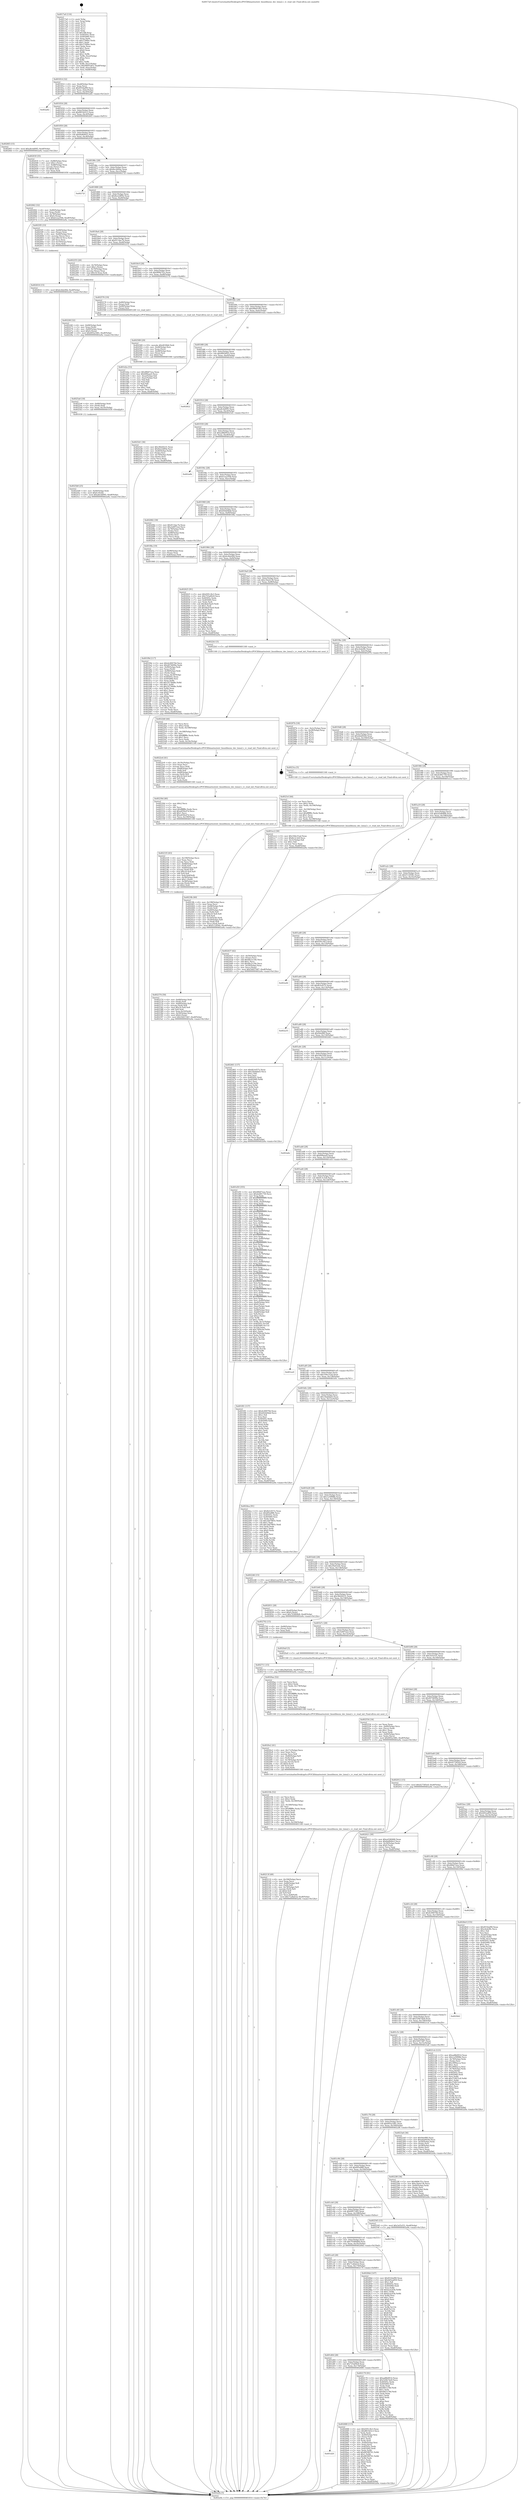 digraph "0x4017a0" {
  label = "0x4017a0 (/mnt/c/Users/mathe/Desktop/tcc/POCII/binaries/extr_linuxlibxzxz_dec_lzma2.c_rc_read_init_Final-ollvm.out::main(0))"
  labelloc = "t"
  node[shape=record]

  Entry [label="",width=0.3,height=0.3,shape=circle,fillcolor=black,style=filled]
  "0x401814" [label="{
     0x401814 [32]\l
     | [instrs]\l
     &nbsp;&nbsp;0x401814 \<+6\>: mov -0xa8(%rbp),%eax\l
     &nbsp;&nbsp;0x40181a \<+2\>: mov %eax,%ecx\l
     &nbsp;&nbsp;0x40181c \<+6\>: sub $0x8554af99,%ecx\l
     &nbsp;&nbsp;0x401822 \<+6\>: mov %eax,-0xbc(%rbp)\l
     &nbsp;&nbsp;0x401828 \<+6\>: mov %ecx,-0xc0(%rbp)\l
     &nbsp;&nbsp;0x40182e \<+6\>: je 0000000000402a82 \<main+0x12e2\>\l
  }"]
  "0x402a82" [label="{
     0x402a82\l
  }", style=dashed]
  "0x401834" [label="{
     0x401834 [28]\l
     | [instrs]\l
     &nbsp;&nbsp;0x401834 \<+5\>: jmp 0000000000401839 \<main+0x99\>\l
     &nbsp;&nbsp;0x401839 \<+6\>: mov -0xbc(%rbp),%eax\l
     &nbsp;&nbsp;0x40183f \<+5\>: sub $0x8810d3c3,%eax\l
     &nbsp;&nbsp;0x401844 \<+6\>: mov %eax,-0xc4(%rbp)\l
     &nbsp;&nbsp;0x40184a \<+6\>: je 00000000004026f3 \<main+0xf53\>\l
  }"]
  Exit [label="",width=0.3,height=0.3,shape=circle,fillcolor=black,style=filled,peripheries=2]
  "0x4026f3" [label="{
     0x4026f3 [15]\l
     | [instrs]\l
     &nbsp;&nbsp;0x4026f3 \<+10\>: movl $0xa8c4d095,-0xa8(%rbp)\l
     &nbsp;&nbsp;0x4026fd \<+5\>: jmp 0000000000402a9a \<main+0x12fa\>\l
  }"]
  "0x401850" [label="{
     0x401850 [28]\l
     | [instrs]\l
     &nbsp;&nbsp;0x401850 \<+5\>: jmp 0000000000401855 \<main+0xb5\>\l
     &nbsp;&nbsp;0x401855 \<+6\>: mov -0xbc(%rbp),%eax\l
     &nbsp;&nbsp;0x40185b \<+5\>: sub $0x8af640e5,%eax\l
     &nbsp;&nbsp;0x401860 \<+6\>: mov %eax,-0xc8(%rbp)\l
     &nbsp;&nbsp;0x401866 \<+6\>: je 000000000040203f \<main+0x89f\>\l
  }"]
  "0x402711" [label="{
     0x402711 [15]\l
     | [instrs]\l
     &nbsp;&nbsp;0x402711 \<+10\>: movl $0x29a03e4c,-0xa8(%rbp)\l
     &nbsp;&nbsp;0x40271b \<+5\>: jmp 0000000000402a9a \<main+0x12fa\>\l
  }"]
  "0x40203f" [label="{
     0x40203f [35]\l
     | [instrs]\l
     &nbsp;&nbsp;0x40203f \<+7\>: mov -0x88(%rbp),%rax\l
     &nbsp;&nbsp;0x402046 \<+6\>: movl $0x1,(%rax)\l
     &nbsp;&nbsp;0x40204c \<+7\>: mov -0x88(%rbp),%rax\l
     &nbsp;&nbsp;0x402053 \<+3\>: movslq (%rax),%rax\l
     &nbsp;&nbsp;0x402056 \<+4\>: shl $0x4,%rax\l
     &nbsp;&nbsp;0x40205a \<+3\>: mov %rax,%rdi\l
     &nbsp;&nbsp;0x40205d \<+5\>: call 0000000000401050 \<malloc@plt\>\l
     | [calls]\l
     &nbsp;&nbsp;0x401050 \{1\} (unknown)\l
  }"]
  "0x40186c" [label="{
     0x40186c [28]\l
     | [instrs]\l
     &nbsp;&nbsp;0x40186c \<+5\>: jmp 0000000000401871 \<main+0xd1\>\l
     &nbsp;&nbsp;0x401871 \<+6\>: mov -0xbc(%rbp),%eax\l
     &nbsp;&nbsp;0x401877 \<+5\>: sub $0x8ec440ae,%eax\l
     &nbsp;&nbsp;0x40187c \<+6\>: mov %eax,-0xcc(%rbp)\l
     &nbsp;&nbsp;0x401882 \<+6\>: je 000000000040272f \<main+0xf8f\>\l
  }"]
  "0x401d20" [label="{
     0x401d20\l
  }", style=dashed]
  "0x40272f" [label="{
     0x40272f\l
  }", style=dashed]
  "0x401888" [label="{
     0x401888 [28]\l
     | [instrs]\l
     &nbsp;&nbsp;0x401888 \<+5\>: jmp 000000000040188d \<main+0xed\>\l
     &nbsp;&nbsp;0x40188d \<+6\>: mov -0xbc(%rbp),%eax\l
     &nbsp;&nbsp;0x401893 \<+5\>: sub $0x8ee2d85b,%eax\l
     &nbsp;&nbsp;0x401898 \<+6\>: mov %eax,-0xd0(%rbp)\l
     &nbsp;&nbsp;0x40189e \<+6\>: je 00000000004025f5 \<main+0xe55\>\l
  }"]
  "0x402680" [label="{
     0x402680 [115]\l
     | [instrs]\l
     &nbsp;&nbsp;0x402680 \<+5\>: mov $0xf291c9e3,%eax\l
     &nbsp;&nbsp;0x402685 \<+5\>: mov $0x8810d3c3,%ecx\l
     &nbsp;&nbsp;0x40268a \<+2\>: xor %edx,%edx\l
     &nbsp;&nbsp;0x40268c \<+4\>: mov -0x40(%rbp),%rsi\l
     &nbsp;&nbsp;0x402690 \<+2\>: mov (%rsi),%edi\l
     &nbsp;&nbsp;0x402692 \<+3\>: sub $0x1,%edx\l
     &nbsp;&nbsp;0x402695 \<+2\>: sub %edx,%edi\l
     &nbsp;&nbsp;0x402697 \<+4\>: mov -0x40(%rbp),%rsi\l
     &nbsp;&nbsp;0x40269b \<+2\>: mov %edi,(%rsi)\l
     &nbsp;&nbsp;0x40269d \<+7\>: mov 0x40505c,%edx\l
     &nbsp;&nbsp;0x4026a4 \<+7\>: mov 0x405060,%edi\l
     &nbsp;&nbsp;0x4026ab \<+3\>: mov %edx,%r8d\l
     &nbsp;&nbsp;0x4026ae \<+7\>: add $0x86598761,%r8d\l
     &nbsp;&nbsp;0x4026b5 \<+4\>: sub $0x1,%r8d\l
     &nbsp;&nbsp;0x4026b9 \<+7\>: sub $0x86598761,%r8d\l
     &nbsp;&nbsp;0x4026c0 \<+4\>: imul %r8d,%edx\l
     &nbsp;&nbsp;0x4026c4 \<+3\>: and $0x1,%edx\l
     &nbsp;&nbsp;0x4026c7 \<+3\>: cmp $0x0,%edx\l
     &nbsp;&nbsp;0x4026ca \<+4\>: sete %r9b\l
     &nbsp;&nbsp;0x4026ce \<+3\>: cmp $0xa,%edi\l
     &nbsp;&nbsp;0x4026d1 \<+4\>: setl %r10b\l
     &nbsp;&nbsp;0x4026d5 \<+3\>: mov %r9b,%r11b\l
     &nbsp;&nbsp;0x4026d8 \<+3\>: and %r10b,%r11b\l
     &nbsp;&nbsp;0x4026db \<+3\>: xor %r10b,%r9b\l
     &nbsp;&nbsp;0x4026de \<+3\>: or %r9b,%r11b\l
     &nbsp;&nbsp;0x4026e1 \<+4\>: test $0x1,%r11b\l
     &nbsp;&nbsp;0x4026e5 \<+3\>: cmovne %ecx,%eax\l
     &nbsp;&nbsp;0x4026e8 \<+6\>: mov %eax,-0xa8(%rbp)\l
     &nbsp;&nbsp;0x4026ee \<+5\>: jmp 0000000000402a9a \<main+0x12fa\>\l
  }"]
  "0x4025f5" [label="{
     0x4025f5 [33]\l
     | [instrs]\l
     &nbsp;&nbsp;0x4025f5 \<+4\>: mov -0x68(%rbp),%rax\l
     &nbsp;&nbsp;0x4025f9 \<+3\>: mov (%rax),%rax\l
     &nbsp;&nbsp;0x4025fc \<+4\>: mov -0x40(%rbp),%rcx\l
     &nbsp;&nbsp;0x402600 \<+3\>: movslq (%rcx),%rcx\l
     &nbsp;&nbsp;0x402603 \<+4\>: imul $0x18,%rcx,%rcx\l
     &nbsp;&nbsp;0x402607 \<+3\>: add %rcx,%rax\l
     &nbsp;&nbsp;0x40260a \<+4\>: mov 0x10(%rax),%rax\l
     &nbsp;&nbsp;0x40260e \<+3\>: mov %rax,%rdi\l
     &nbsp;&nbsp;0x402611 \<+5\>: call 0000000000401030 \<free@plt\>\l
     | [calls]\l
     &nbsp;&nbsp;0x401030 \{1\} (unknown)\l
  }"]
  "0x4018a4" [label="{
     0x4018a4 [28]\l
     | [instrs]\l
     &nbsp;&nbsp;0x4018a4 \<+5\>: jmp 00000000004018a9 \<main+0x109\>\l
     &nbsp;&nbsp;0x4018a9 \<+6\>: mov -0xbc(%rbp),%eax\l
     &nbsp;&nbsp;0x4018af \<+5\>: sub $0x9114ac7b,%eax\l
     &nbsp;&nbsp;0x4018b4 \<+6\>: mov %eax,-0xd4(%rbp)\l
     &nbsp;&nbsp;0x4018ba \<+6\>: je 0000000000402255 \<main+0xab5\>\l
  }"]
  "0x402616" [label="{
     0x402616 [15]\l
     | [instrs]\l
     &nbsp;&nbsp;0x402616 \<+10\>: movl $0xbc4de49d,-0xa8(%rbp)\l
     &nbsp;&nbsp;0x402620 \<+5\>: jmp 0000000000402a9a \<main+0x12fa\>\l
  }"]
  "0x402255" [label="{
     0x402255 [26]\l
     | [instrs]\l
     &nbsp;&nbsp;0x402255 \<+4\>: mov -0x70(%rbp),%rax\l
     &nbsp;&nbsp;0x402259 \<+6\>: movl $0x1,(%rax)\l
     &nbsp;&nbsp;0x40225f \<+4\>: mov -0x70(%rbp),%rax\l
     &nbsp;&nbsp;0x402263 \<+3\>: movslq (%rax),%rax\l
     &nbsp;&nbsp;0x402266 \<+4\>: imul $0x18,%rax,%rdi\l
     &nbsp;&nbsp;0x40226a \<+5\>: call 0000000000401050 \<malloc@plt\>\l
     | [calls]\l
     &nbsp;&nbsp;0x401050 \{1\} (unknown)\l
  }"]
  "0x4018c0" [label="{
     0x4018c0 [28]\l
     | [instrs]\l
     &nbsp;&nbsp;0x4018c0 \<+5\>: jmp 00000000004018c5 \<main+0x125\>\l
     &nbsp;&nbsp;0x4018c5 \<+6\>: mov -0xbc(%rbp),%eax\l
     &nbsp;&nbsp;0x4018cb \<+5\>: sub $0x989b7f1e,%eax\l
     &nbsp;&nbsp;0x4018d0 \<+6\>: mov %eax,-0xd8(%rbp)\l
     &nbsp;&nbsp;0x4018d6 \<+6\>: je 0000000000402576 \<main+0xdd6\>\l
  }"]
  "0x4025b8" [label="{
     0x4025b8 [25]\l
     | [instrs]\l
     &nbsp;&nbsp;0x4025b8 \<+4\>: mov -0x40(%rbp),%rdi\l
     &nbsp;&nbsp;0x4025bc \<+6\>: movl $0x0,(%rdi)\l
     &nbsp;&nbsp;0x4025c2 \<+10\>: movl $0xa8c4d095,-0xa8(%rbp)\l
     &nbsp;&nbsp;0x4025cc \<+5\>: jmp 0000000000402a9a \<main+0x12fa\>\l
  }"]
  "0x402576" [label="{
     0x402576 [19]\l
     | [instrs]\l
     &nbsp;&nbsp;0x402576 \<+4\>: mov -0x80(%rbp),%rax\l
     &nbsp;&nbsp;0x40257a \<+3\>: mov (%rax),%rdi\l
     &nbsp;&nbsp;0x40257d \<+4\>: mov -0x68(%rbp),%rax\l
     &nbsp;&nbsp;0x402581 \<+3\>: mov (%rax),%rsi\l
     &nbsp;&nbsp;0x402584 \<+5\>: call 0000000000401240 \<rc_read_init\>\l
     | [calls]\l
     &nbsp;&nbsp;0x401240 \{1\} (/mnt/c/Users/mathe/Desktop/tcc/POCII/binaries/extr_linuxlibxzxz_dec_lzma2.c_rc_read_init_Final-ollvm.out::rc_read_init)\l
  }"]
  "0x4018dc" [label="{
     0x4018dc [28]\l
     | [instrs]\l
     &nbsp;&nbsp;0x4018dc \<+5\>: jmp 00000000004018e1 \<main+0x141\>\l
     &nbsp;&nbsp;0x4018e1 \<+6\>: mov -0xbc(%rbp),%eax\l
     &nbsp;&nbsp;0x4018e7 \<+5\>: sub $0x99b91403,%eax\l
     &nbsp;&nbsp;0x4018ec \<+6\>: mov %eax,-0xdc(%rbp)\l
     &nbsp;&nbsp;0x4018f2 \<+6\>: je 0000000000401d2a \<main+0x58a\>\l
  }"]
  "0x4025a6" [label="{
     0x4025a6 [18]\l
     | [instrs]\l
     &nbsp;&nbsp;0x4025a6 \<+4\>: mov -0x80(%rbp),%rdi\l
     &nbsp;&nbsp;0x4025aa \<+3\>: mov (%rdi),%rdi\l
     &nbsp;&nbsp;0x4025ad \<+6\>: mov %eax,-0x19c(%rbp)\l
     &nbsp;&nbsp;0x4025b3 \<+5\>: call 0000000000401030 \<free@plt\>\l
     | [calls]\l
     &nbsp;&nbsp;0x401030 \{1\} (unknown)\l
  }"]
  "0x401d2a" [label="{
     0x401d2a [53]\l
     | [instrs]\l
     &nbsp;&nbsp;0x401d2a \<+5\>: mov $0x48b67eea,%eax\l
     &nbsp;&nbsp;0x401d2f \<+5\>: mov $0x699aae0,%ecx\l
     &nbsp;&nbsp;0x401d34 \<+6\>: mov -0xa2(%rbp),%dl\l
     &nbsp;&nbsp;0x401d3a \<+7\>: mov -0xa1(%rbp),%sil\l
     &nbsp;&nbsp;0x401d41 \<+3\>: mov %dl,%dil\l
     &nbsp;&nbsp;0x401d44 \<+3\>: and %sil,%dil\l
     &nbsp;&nbsp;0x401d47 \<+3\>: xor %sil,%dl\l
     &nbsp;&nbsp;0x401d4a \<+3\>: or %dl,%dil\l
     &nbsp;&nbsp;0x401d4d \<+4\>: test $0x1,%dil\l
     &nbsp;&nbsp;0x401d51 \<+3\>: cmovne %ecx,%eax\l
     &nbsp;&nbsp;0x401d54 \<+6\>: mov %eax,-0xa8(%rbp)\l
     &nbsp;&nbsp;0x401d5a \<+5\>: jmp 0000000000402a9a \<main+0x12fa\>\l
  }"]
  "0x4018f8" [label="{
     0x4018f8 [28]\l
     | [instrs]\l
     &nbsp;&nbsp;0x4018f8 \<+5\>: jmp 00000000004018fd \<main+0x15d\>\l
     &nbsp;&nbsp;0x4018fd \<+6\>: mov -0xbc(%rbp),%eax\l
     &nbsp;&nbsp;0x401903 \<+5\>: sub $0x9f954925,%eax\l
     &nbsp;&nbsp;0x401908 \<+6\>: mov %eax,-0xe0(%rbp)\l
     &nbsp;&nbsp;0x40190e \<+6\>: je 0000000000402822 \<main+0x1082\>\l
  }"]
  "0x402a9a" [label="{
     0x402a9a [5]\l
     | [instrs]\l
     &nbsp;&nbsp;0x402a9a \<+5\>: jmp 0000000000401814 \<main+0x74\>\l
  }"]
  "0x4017a0" [label="{
     0x4017a0 [116]\l
     | [instrs]\l
     &nbsp;&nbsp;0x4017a0 \<+1\>: push %rbp\l
     &nbsp;&nbsp;0x4017a1 \<+3\>: mov %rsp,%rbp\l
     &nbsp;&nbsp;0x4017a4 \<+2\>: push %r15\l
     &nbsp;&nbsp;0x4017a6 \<+2\>: push %r14\l
     &nbsp;&nbsp;0x4017a8 \<+2\>: push %r13\l
     &nbsp;&nbsp;0x4017aa \<+2\>: push %r12\l
     &nbsp;&nbsp;0x4017ac \<+1\>: push %rbx\l
     &nbsp;&nbsp;0x4017ad \<+7\>: sub $0x188,%rsp\l
     &nbsp;&nbsp;0x4017b4 \<+7\>: mov 0x40505c,%eax\l
     &nbsp;&nbsp;0x4017bb \<+7\>: mov 0x405060,%ecx\l
     &nbsp;&nbsp;0x4017c2 \<+2\>: mov %eax,%edx\l
     &nbsp;&nbsp;0x4017c4 \<+6\>: sub $0x37f4fbe,%edx\l
     &nbsp;&nbsp;0x4017ca \<+3\>: sub $0x1,%edx\l
     &nbsp;&nbsp;0x4017cd \<+6\>: add $0x37f4fbe,%edx\l
     &nbsp;&nbsp;0x4017d3 \<+3\>: imul %edx,%eax\l
     &nbsp;&nbsp;0x4017d6 \<+3\>: and $0x1,%eax\l
     &nbsp;&nbsp;0x4017d9 \<+3\>: cmp $0x0,%eax\l
     &nbsp;&nbsp;0x4017dc \<+4\>: sete %r8b\l
     &nbsp;&nbsp;0x4017e0 \<+4\>: and $0x1,%r8b\l
     &nbsp;&nbsp;0x4017e4 \<+7\>: mov %r8b,-0xa2(%rbp)\l
     &nbsp;&nbsp;0x4017eb \<+3\>: cmp $0xa,%ecx\l
     &nbsp;&nbsp;0x4017ee \<+4\>: setl %r8b\l
     &nbsp;&nbsp;0x4017f2 \<+4\>: and $0x1,%r8b\l
     &nbsp;&nbsp;0x4017f6 \<+7\>: mov %r8b,-0xa1(%rbp)\l
     &nbsp;&nbsp;0x4017fd \<+10\>: movl $0x99b91403,-0xa8(%rbp)\l
     &nbsp;&nbsp;0x401807 \<+6\>: mov %edi,-0xac(%rbp)\l
     &nbsp;&nbsp;0x40180d \<+7\>: mov %rsi,-0xb8(%rbp)\l
  }"]
  "0x402589" [label="{
     0x402589 [29]\l
     | [instrs]\l
     &nbsp;&nbsp;0x402589 \<+10\>: movabs $0x4030b6,%rdi\l
     &nbsp;&nbsp;0x402593 \<+4\>: mov -0x48(%rbp),%rsi\l
     &nbsp;&nbsp;0x402597 \<+2\>: mov %eax,(%rsi)\l
     &nbsp;&nbsp;0x402599 \<+4\>: mov -0x48(%rbp),%rsi\l
     &nbsp;&nbsp;0x40259d \<+2\>: mov (%rsi),%esi\l
     &nbsp;&nbsp;0x40259f \<+2\>: mov $0x0,%al\l
     &nbsp;&nbsp;0x4025a1 \<+5\>: call 0000000000401040 \<printf@plt\>\l
     | [calls]\l
     &nbsp;&nbsp;0x401040 \{1\} (unknown)\l
  }"]
  "0x402822" [label="{
     0x402822\l
  }", style=dashed]
  "0x401914" [label="{
     0x401914 [28]\l
     | [instrs]\l
     &nbsp;&nbsp;0x401914 \<+5\>: jmp 0000000000401919 \<main+0x179\>\l
     &nbsp;&nbsp;0x401919 \<+6\>: mov -0xbc(%rbp),%eax\l
     &nbsp;&nbsp;0x40191f \<+5\>: sub $0xa8c4d095,%eax\l
     &nbsp;&nbsp;0x401924 \<+6\>: mov %eax,-0xe4(%rbp)\l
     &nbsp;&nbsp;0x40192a \<+6\>: je 00000000004025d1 \<main+0xe31\>\l
  }"]
  "0x4023fb" [label="{
     0x4023fb [60]\l
     | [instrs]\l
     &nbsp;&nbsp;0x4023fb \<+6\>: mov -0x198(%rbp),%ecx\l
     &nbsp;&nbsp;0x402401 \<+3\>: imul %eax,%ecx\l
     &nbsp;&nbsp;0x402404 \<+4\>: mov -0x68(%rbp),%rdi\l
     &nbsp;&nbsp;0x402408 \<+3\>: mov (%rdi),%rdi\l
     &nbsp;&nbsp;0x40240b \<+4\>: mov -0x60(%rbp),%r8\l
     &nbsp;&nbsp;0x40240f \<+3\>: movslq (%r8),%r8\l
     &nbsp;&nbsp;0x402412 \<+4\>: imul $0x18,%r8,%r8\l
     &nbsp;&nbsp;0x402416 \<+3\>: add %r8,%rdi\l
     &nbsp;&nbsp;0x402419 \<+4\>: mov 0x10(%rdi),%rdi\l
     &nbsp;&nbsp;0x40241d \<+4\>: mov -0x50(%rbp),%r8\l
     &nbsp;&nbsp;0x402421 \<+3\>: movslq (%r8),%r8\l
     &nbsp;&nbsp;0x402424 \<+4\>: mov %ecx,(%rdi,%r8,4)\l
     &nbsp;&nbsp;0x402428 \<+10\>: movl $0xf112056c,-0xa8(%rbp)\l
     &nbsp;&nbsp;0x402432 \<+5\>: jmp 0000000000402a9a \<main+0x12fa\>\l
  }"]
  "0x4025d1" [label="{
     0x4025d1 [36]\l
     | [instrs]\l
     &nbsp;&nbsp;0x4025d1 \<+5\>: mov $0x38d26231,%eax\l
     &nbsp;&nbsp;0x4025d6 \<+5\>: mov $0x8ee2d85b,%ecx\l
     &nbsp;&nbsp;0x4025db \<+4\>: mov -0x40(%rbp),%rdx\l
     &nbsp;&nbsp;0x4025df \<+2\>: mov (%rdx),%esi\l
     &nbsp;&nbsp;0x4025e1 \<+4\>: mov -0x70(%rbp),%rdx\l
     &nbsp;&nbsp;0x4025e5 \<+2\>: cmp (%rdx),%esi\l
     &nbsp;&nbsp;0x4025e7 \<+3\>: cmovl %ecx,%eax\l
     &nbsp;&nbsp;0x4025ea \<+6\>: mov %eax,-0xa8(%rbp)\l
     &nbsp;&nbsp;0x4025f0 \<+5\>: jmp 0000000000402a9a \<main+0x12fa\>\l
  }"]
  "0x401930" [label="{
     0x401930 [28]\l
     | [instrs]\l
     &nbsp;&nbsp;0x401930 \<+5\>: jmp 0000000000401935 \<main+0x195\>\l
     &nbsp;&nbsp;0x401935 \<+6\>: mov -0xbc(%rbp),%eax\l
     &nbsp;&nbsp;0x40193b \<+5\>: sub $0xad8b0914,%eax\l
     &nbsp;&nbsp;0x401940 \<+6\>: mov %eax,-0xe8(%rbp)\l
     &nbsp;&nbsp;0x401946 \<+6\>: je 0000000000402a0b \<main+0x126b\>\l
  }"]
  "0x4023cf" [label="{
     0x4023cf [44]\l
     | [instrs]\l
     &nbsp;&nbsp;0x4023cf \<+2\>: xor %ecx,%ecx\l
     &nbsp;&nbsp;0x4023d1 \<+5\>: mov $0x2,%edx\l
     &nbsp;&nbsp;0x4023d6 \<+6\>: mov %edx,-0x194(%rbp)\l
     &nbsp;&nbsp;0x4023dc \<+1\>: cltd\l
     &nbsp;&nbsp;0x4023dd \<+6\>: mov -0x194(%rbp),%esi\l
     &nbsp;&nbsp;0x4023e3 \<+2\>: idiv %esi\l
     &nbsp;&nbsp;0x4023e5 \<+6\>: imul $0xfffffffe,%edx,%edx\l
     &nbsp;&nbsp;0x4023eb \<+3\>: sub $0x1,%ecx\l
     &nbsp;&nbsp;0x4023ee \<+2\>: sub %ecx,%edx\l
     &nbsp;&nbsp;0x4023f0 \<+6\>: mov %edx,-0x198(%rbp)\l
     &nbsp;&nbsp;0x4023f6 \<+5\>: call 0000000000401160 \<next_i\>\l
     | [calls]\l
     &nbsp;&nbsp;0x401160 \{1\} (/mnt/c/Users/mathe/Desktop/tcc/POCII/binaries/extr_linuxlibxzxz_dec_lzma2.c_rc_read_init_Final-ollvm.out::next_i)\l
  }"]
  "0x402a0b" [label="{
     0x402a0b\l
  }", style=dashed]
  "0x40194c" [label="{
     0x40194c [28]\l
     | [instrs]\l
     &nbsp;&nbsp;0x40194c \<+5\>: jmp 0000000000401951 \<main+0x1b1\>\l
     &nbsp;&nbsp;0x401951 \<+6\>: mov -0xbc(%rbp),%eax\l
     &nbsp;&nbsp;0x401957 \<+5\>: sub $0xb1ea2504,%eax\l
     &nbsp;&nbsp;0x40195c \<+6\>: mov %eax,-0xec(%rbp)\l
     &nbsp;&nbsp;0x401962 \<+6\>: je 0000000000402082 \<main+0x8e2\>\l
  }"]
  "0x402374" [label="{
     0x402374 [50]\l
     | [instrs]\l
     &nbsp;&nbsp;0x402374 \<+4\>: mov -0x68(%rbp),%rdi\l
     &nbsp;&nbsp;0x402378 \<+3\>: mov (%rdi),%rdi\l
     &nbsp;&nbsp;0x40237b \<+4\>: mov -0x60(%rbp),%r8\l
     &nbsp;&nbsp;0x40237f \<+3\>: movslq (%r8),%r8\l
     &nbsp;&nbsp;0x402382 \<+4\>: imul $0x18,%r8,%r8\l
     &nbsp;&nbsp;0x402386 \<+3\>: add %r8,%rdi\l
     &nbsp;&nbsp;0x402389 \<+4\>: mov %rax,0x10(%rdi)\l
     &nbsp;&nbsp;0x40238d \<+4\>: mov -0x50(%rbp),%rax\l
     &nbsp;&nbsp;0x402391 \<+6\>: movl $0x0,(%rax)\l
     &nbsp;&nbsp;0x402397 \<+10\>: movl $0x54457d47,-0xa8(%rbp)\l
     &nbsp;&nbsp;0x4023a1 \<+5\>: jmp 0000000000402a9a \<main+0x12fa\>\l
  }"]
  "0x402082" [label="{
     0x402082 [39]\l
     | [instrs]\l
     &nbsp;&nbsp;0x402082 \<+5\>: mov $0x9114ac7b,%eax\l
     &nbsp;&nbsp;0x402087 \<+5\>: mov $0x3e697ea2,%ecx\l
     &nbsp;&nbsp;0x40208c \<+4\>: mov -0x78(%rbp),%rdx\l
     &nbsp;&nbsp;0x402090 \<+2\>: mov (%rdx),%esi\l
     &nbsp;&nbsp;0x402092 \<+7\>: mov -0x88(%rbp),%rdx\l
     &nbsp;&nbsp;0x402099 \<+2\>: cmp (%rdx),%esi\l
     &nbsp;&nbsp;0x40209b \<+3\>: cmovl %ecx,%eax\l
     &nbsp;&nbsp;0x40209e \<+6\>: mov %eax,-0xa8(%rbp)\l
     &nbsp;&nbsp;0x4020a4 \<+5\>: jmp 0000000000402a9a \<main+0x12fa\>\l
  }"]
  "0x401968" [label="{
     0x401968 [28]\l
     | [instrs]\l
     &nbsp;&nbsp;0x401968 \<+5\>: jmp 000000000040196d \<main+0x1cd\>\l
     &nbsp;&nbsp;0x40196d \<+6\>: mov -0xbc(%rbp),%eax\l
     &nbsp;&nbsp;0x401973 \<+5\>: sub $0xb92b04dd,%eax\l
     &nbsp;&nbsp;0x401978 \<+6\>: mov %eax,-0xf0(%rbp)\l
     &nbsp;&nbsp;0x40197e \<+6\>: je 0000000000401f8a \<main+0x7ea\>\l
  }"]
  "0x402335" [label="{
     0x402335 [63]\l
     | [instrs]\l
     &nbsp;&nbsp;0x402335 \<+6\>: mov -0x190(%rbp),%ecx\l
     &nbsp;&nbsp;0x40233b \<+3\>: imul %eax,%ecx\l
     &nbsp;&nbsp;0x40233e \<+3\>: movslq %ecx,%rdi\l
     &nbsp;&nbsp;0x402341 \<+4\>: mov -0x68(%rbp),%r8\l
     &nbsp;&nbsp;0x402345 \<+3\>: mov (%r8),%r8\l
     &nbsp;&nbsp;0x402348 \<+4\>: mov -0x60(%rbp),%r9\l
     &nbsp;&nbsp;0x40234c \<+3\>: movslq (%r9),%r9\l
     &nbsp;&nbsp;0x40234f \<+4\>: imul $0x18,%r9,%r9\l
     &nbsp;&nbsp;0x402353 \<+3\>: add %r9,%r8\l
     &nbsp;&nbsp;0x402356 \<+4\>: mov %rdi,0x8(%r8)\l
     &nbsp;&nbsp;0x40235a \<+4\>: mov -0x58(%rbp),%rdi\l
     &nbsp;&nbsp;0x40235e \<+6\>: movl $0x1,(%rdi)\l
     &nbsp;&nbsp;0x402364 \<+4\>: mov -0x58(%rbp),%rdi\l
     &nbsp;&nbsp;0x402368 \<+3\>: movslq (%rdi),%rdi\l
     &nbsp;&nbsp;0x40236b \<+4\>: shl $0x2,%rdi\l
     &nbsp;&nbsp;0x40236f \<+5\>: call 0000000000401050 \<malloc@plt\>\l
     | [calls]\l
     &nbsp;&nbsp;0x401050 \{1\} (unknown)\l
  }"]
  "0x401f8a" [label="{
     0x401f8a [19]\l
     | [instrs]\l
     &nbsp;&nbsp;0x401f8a \<+7\>: mov -0x98(%rbp),%rax\l
     &nbsp;&nbsp;0x401f91 \<+3\>: mov (%rax),%rax\l
     &nbsp;&nbsp;0x401f94 \<+4\>: mov 0x8(%rax),%rdi\l
     &nbsp;&nbsp;0x401f98 \<+5\>: call 0000000000401060 \<atoi@plt\>\l
     | [calls]\l
     &nbsp;&nbsp;0x401060 \{1\} (unknown)\l
  }"]
  "0x401984" [label="{
     0x401984 [28]\l
     | [instrs]\l
     &nbsp;&nbsp;0x401984 \<+5\>: jmp 0000000000401989 \<main+0x1e9\>\l
     &nbsp;&nbsp;0x401989 \<+6\>: mov -0xbc(%rbp),%eax\l
     &nbsp;&nbsp;0x40198f \<+5\>: sub $0xbc4de49d,%eax\l
     &nbsp;&nbsp;0x401994 \<+6\>: mov %eax,-0xf4(%rbp)\l
     &nbsp;&nbsp;0x40199a \<+6\>: je 0000000000402625 \<main+0xe85\>\l
  }"]
  "0x40230d" [label="{
     0x40230d [40]\l
     | [instrs]\l
     &nbsp;&nbsp;0x40230d \<+5\>: mov $0x2,%ecx\l
     &nbsp;&nbsp;0x402312 \<+1\>: cltd\l
     &nbsp;&nbsp;0x402313 \<+2\>: idiv %ecx\l
     &nbsp;&nbsp;0x402315 \<+6\>: imul $0xfffffffe,%edx,%ecx\l
     &nbsp;&nbsp;0x40231b \<+6\>: sub $0xa659ed7d,%ecx\l
     &nbsp;&nbsp;0x402321 \<+3\>: add $0x1,%ecx\l
     &nbsp;&nbsp;0x402324 \<+6\>: add $0xa659ed7d,%ecx\l
     &nbsp;&nbsp;0x40232a \<+6\>: mov %ecx,-0x190(%rbp)\l
     &nbsp;&nbsp;0x402330 \<+5\>: call 0000000000401160 \<next_i\>\l
     | [calls]\l
     &nbsp;&nbsp;0x401160 \{1\} (/mnt/c/Users/mathe/Desktop/tcc/POCII/binaries/extr_linuxlibxzxz_dec_lzma2.c_rc_read_init_Final-ollvm.out::next_i)\l
  }"]
  "0x402625" [label="{
     0x402625 [91]\l
     | [instrs]\l
     &nbsp;&nbsp;0x402625 \<+5\>: mov $0xf291c9e3,%eax\l
     &nbsp;&nbsp;0x40262a \<+5\>: mov $0x725a69c8,%ecx\l
     &nbsp;&nbsp;0x40262f \<+7\>: mov 0x40505c,%edx\l
     &nbsp;&nbsp;0x402636 \<+7\>: mov 0x405060,%esi\l
     &nbsp;&nbsp;0x40263d \<+2\>: mov %edx,%edi\l
     &nbsp;&nbsp;0x40263f \<+6\>: sub $0x4bdc0ae0,%edi\l
     &nbsp;&nbsp;0x402645 \<+3\>: sub $0x1,%edi\l
     &nbsp;&nbsp;0x402648 \<+6\>: add $0x4bdc0ae0,%edi\l
     &nbsp;&nbsp;0x40264e \<+3\>: imul %edi,%edx\l
     &nbsp;&nbsp;0x402651 \<+3\>: and $0x1,%edx\l
     &nbsp;&nbsp;0x402654 \<+3\>: cmp $0x0,%edx\l
     &nbsp;&nbsp;0x402657 \<+4\>: sete %r8b\l
     &nbsp;&nbsp;0x40265b \<+3\>: cmp $0xa,%esi\l
     &nbsp;&nbsp;0x40265e \<+4\>: setl %r9b\l
     &nbsp;&nbsp;0x402662 \<+3\>: mov %r8b,%r10b\l
     &nbsp;&nbsp;0x402665 \<+3\>: and %r9b,%r10b\l
     &nbsp;&nbsp;0x402668 \<+3\>: xor %r9b,%r8b\l
     &nbsp;&nbsp;0x40266b \<+3\>: or %r8b,%r10b\l
     &nbsp;&nbsp;0x40266e \<+4\>: test $0x1,%r10b\l
     &nbsp;&nbsp;0x402672 \<+3\>: cmovne %ecx,%eax\l
     &nbsp;&nbsp;0x402675 \<+6\>: mov %eax,-0xa8(%rbp)\l
     &nbsp;&nbsp;0x40267b \<+5\>: jmp 0000000000402a9a \<main+0x12fa\>\l
  }"]
  "0x4019a0" [label="{
     0x4019a0 [28]\l
     | [instrs]\l
     &nbsp;&nbsp;0x4019a0 \<+5\>: jmp 00000000004019a5 \<main+0x205\>\l
     &nbsp;&nbsp;0x4019a5 \<+6\>: mov -0xbc(%rbp),%eax\l
     &nbsp;&nbsp;0x4019ab \<+5\>: sub $0xc5beb136,%eax\l
     &nbsp;&nbsp;0x4019b0 \<+6\>: mov %eax,-0xf8(%rbp)\l
     &nbsp;&nbsp;0x4019b6 \<+6\>: je 00000000004022b3 \<main+0xb13\>\l
  }"]
  "0x4022e4" [label="{
     0x4022e4 [41]\l
     | [instrs]\l
     &nbsp;&nbsp;0x4022e4 \<+6\>: mov -0x18c(%rbp),%ecx\l
     &nbsp;&nbsp;0x4022ea \<+3\>: imul %eax,%ecx\l
     &nbsp;&nbsp;0x4022ed \<+3\>: movslq %ecx,%rdi\l
     &nbsp;&nbsp;0x4022f0 \<+4\>: mov -0x68(%rbp),%r8\l
     &nbsp;&nbsp;0x4022f4 \<+3\>: mov (%r8),%r8\l
     &nbsp;&nbsp;0x4022f7 \<+4\>: mov -0x60(%rbp),%r9\l
     &nbsp;&nbsp;0x4022fb \<+3\>: movslq (%r9),%r9\l
     &nbsp;&nbsp;0x4022fe \<+4\>: imul $0x18,%r9,%r9\l
     &nbsp;&nbsp;0x402302 \<+3\>: add %r9,%r8\l
     &nbsp;&nbsp;0x402305 \<+3\>: mov %rdi,(%r8)\l
     &nbsp;&nbsp;0x402308 \<+5\>: call 0000000000401160 \<next_i\>\l
     | [calls]\l
     &nbsp;&nbsp;0x401160 \{1\} (/mnt/c/Users/mathe/Desktop/tcc/POCII/binaries/extr_linuxlibxzxz_dec_lzma2.c_rc_read_init_Final-ollvm.out::next_i)\l
  }"]
  "0x4022b3" [label="{
     0x4022b3 [5]\l
     | [instrs]\l
     &nbsp;&nbsp;0x4022b3 \<+5\>: call 0000000000401160 \<next_i\>\l
     | [calls]\l
     &nbsp;&nbsp;0x401160 \{1\} (/mnt/c/Users/mathe/Desktop/tcc/POCII/binaries/extr_linuxlibxzxz_dec_lzma2.c_rc_read_init_Final-ollvm.out::next_i)\l
  }"]
  "0x4019bc" [label="{
     0x4019bc [28]\l
     | [instrs]\l
     &nbsp;&nbsp;0x4019bc \<+5\>: jmp 00000000004019c1 \<main+0x221\>\l
     &nbsp;&nbsp;0x4019c1 \<+6\>: mov -0xbc(%rbp),%eax\l
     &nbsp;&nbsp;0x4019c7 \<+5\>: sub $0xcfede9fc,%eax\l
     &nbsp;&nbsp;0x4019cc \<+6\>: mov %eax,-0xfc(%rbp)\l
     &nbsp;&nbsp;0x4019d2 \<+6\>: je 000000000040297b \<main+0x11db\>\l
  }"]
  "0x4022b8" [label="{
     0x4022b8 [44]\l
     | [instrs]\l
     &nbsp;&nbsp;0x4022b8 \<+2\>: xor %ecx,%ecx\l
     &nbsp;&nbsp;0x4022ba \<+5\>: mov $0x2,%edx\l
     &nbsp;&nbsp;0x4022bf \<+6\>: mov %edx,-0x188(%rbp)\l
     &nbsp;&nbsp;0x4022c5 \<+1\>: cltd\l
     &nbsp;&nbsp;0x4022c6 \<+6\>: mov -0x188(%rbp),%esi\l
     &nbsp;&nbsp;0x4022cc \<+2\>: idiv %esi\l
     &nbsp;&nbsp;0x4022ce \<+6\>: imul $0xfffffffe,%edx,%edx\l
     &nbsp;&nbsp;0x4022d4 \<+3\>: sub $0x1,%ecx\l
     &nbsp;&nbsp;0x4022d7 \<+2\>: sub %ecx,%edx\l
     &nbsp;&nbsp;0x4022d9 \<+6\>: mov %edx,-0x18c(%rbp)\l
     &nbsp;&nbsp;0x4022df \<+5\>: call 0000000000401160 \<next_i\>\l
     | [calls]\l
     &nbsp;&nbsp;0x401160 \{1\} (/mnt/c/Users/mathe/Desktop/tcc/POCII/binaries/extr_linuxlibxzxz_dec_lzma2.c_rc_read_init_Final-ollvm.out::next_i)\l
  }"]
  "0x40297b" [label="{
     0x40297b [18]\l
     | [instrs]\l
     &nbsp;&nbsp;0x40297b \<+3\>: mov -0x2c(%rbp),%eax\l
     &nbsp;&nbsp;0x40297e \<+4\>: lea -0x28(%rbp),%rsp\l
     &nbsp;&nbsp;0x402982 \<+1\>: pop %rbx\l
     &nbsp;&nbsp;0x402983 \<+2\>: pop %r12\l
     &nbsp;&nbsp;0x402985 \<+2\>: pop %r13\l
     &nbsp;&nbsp;0x402987 \<+2\>: pop %r14\l
     &nbsp;&nbsp;0x402989 \<+2\>: pop %r15\l
     &nbsp;&nbsp;0x40298b \<+1\>: pop %rbp\l
     &nbsp;&nbsp;0x40298c \<+1\>: ret\l
  }"]
  "0x4019d8" [label="{
     0x4019d8 [28]\l
     | [instrs]\l
     &nbsp;&nbsp;0x4019d8 \<+5\>: jmp 00000000004019dd \<main+0x23d\>\l
     &nbsp;&nbsp;0x4019dd \<+6\>: mov -0xbc(%rbp),%eax\l
     &nbsp;&nbsp;0x4019e3 \<+5\>: sub $0xdda692fd,%eax\l
     &nbsp;&nbsp;0x4019e8 \<+6\>: mov %eax,-0x100(%rbp)\l
     &nbsp;&nbsp;0x4019ee \<+6\>: je 00000000004023ca \<main+0xc2a\>\l
  }"]
  "0x40226f" [label="{
     0x40226f [32]\l
     | [instrs]\l
     &nbsp;&nbsp;0x40226f \<+4\>: mov -0x68(%rbp),%rdi\l
     &nbsp;&nbsp;0x402273 \<+3\>: mov %rax,(%rdi)\l
     &nbsp;&nbsp;0x402276 \<+4\>: mov -0x60(%rbp),%rax\l
     &nbsp;&nbsp;0x40227a \<+6\>: movl $0x0,(%rax)\l
     &nbsp;&nbsp;0x402280 \<+10\>: movl $0x605a1481,-0xa8(%rbp)\l
     &nbsp;&nbsp;0x40228a \<+5\>: jmp 0000000000402a9a \<main+0x12fa\>\l
  }"]
  "0x4023ca" [label="{
     0x4023ca [5]\l
     | [instrs]\l
     &nbsp;&nbsp;0x4023ca \<+5\>: call 0000000000401160 \<next_i\>\l
     | [calls]\l
     &nbsp;&nbsp;0x401160 \{1\} (/mnt/c/Users/mathe/Desktop/tcc/POCII/binaries/extr_linuxlibxzxz_dec_lzma2.c_rc_read_init_Final-ollvm.out::next_i)\l
  }"]
  "0x4019f4" [label="{
     0x4019f4 [28]\l
     | [instrs]\l
     &nbsp;&nbsp;0x4019f4 \<+5\>: jmp 00000000004019f9 \<main+0x259\>\l
     &nbsp;&nbsp;0x4019f9 \<+6\>: mov -0xbc(%rbp),%eax\l
     &nbsp;&nbsp;0x4019ff \<+5\>: sub $0xde481750,%eax\l
     &nbsp;&nbsp;0x401a04 \<+6\>: mov %eax,-0x104(%rbp)\l
     &nbsp;&nbsp;0x401a0a \<+6\>: je 0000000000401ec2 \<main+0x722\>\l
  }"]
  "0x401d04" [label="{
     0x401d04 [28]\l
     | [instrs]\l
     &nbsp;&nbsp;0x401d04 \<+5\>: jmp 0000000000401d09 \<main+0x569\>\l
     &nbsp;&nbsp;0x401d09 \<+6\>: mov -0xbc(%rbp),%eax\l
     &nbsp;&nbsp;0x401d0f \<+5\>: sub $0x725a69c8,%eax\l
     &nbsp;&nbsp;0x401d14 \<+6\>: mov %eax,-0x174(%rbp)\l
     &nbsp;&nbsp;0x401d1a \<+6\>: je 0000000000402680 \<main+0xee0\>\l
  }"]
  "0x401ec2" [label="{
     0x401ec2 [30]\l
     | [instrs]\l
     &nbsp;&nbsp;0x401ec2 \<+5\>: mov $0x164e31ad,%eax\l
     &nbsp;&nbsp;0x401ec7 \<+5\>: mov $0x8c3c3e8,%ecx\l
     &nbsp;&nbsp;0x401ecc \<+3\>: mov -0x31(%rbp),%dl\l
     &nbsp;&nbsp;0x401ecf \<+3\>: test $0x1,%dl\l
     &nbsp;&nbsp;0x401ed2 \<+3\>: cmovne %ecx,%eax\l
     &nbsp;&nbsp;0x401ed5 \<+6\>: mov %eax,-0xa8(%rbp)\l
     &nbsp;&nbsp;0x401edb \<+5\>: jmp 0000000000402a9a \<main+0x12fa\>\l
  }"]
  "0x401a10" [label="{
     0x401a10 [28]\l
     | [instrs]\l
     &nbsp;&nbsp;0x401a10 \<+5\>: jmp 0000000000401a15 \<main+0x275\>\l
     &nbsp;&nbsp;0x401a15 \<+6\>: mov -0xbc(%rbp),%eax\l
     &nbsp;&nbsp;0x401a1b \<+5\>: sub $0xed346466,%eax\l
     &nbsp;&nbsp;0x401a20 \<+6\>: mov %eax,-0x108(%rbp)\l
     &nbsp;&nbsp;0x401a26 \<+6\>: je 0000000000402720 \<main+0xf80\>\l
  }"]
  "0x402170" [label="{
     0x402170 [91]\l
     | [instrs]\l
     &nbsp;&nbsp;0x402170 \<+5\>: mov $0xad8b0914,%eax\l
     &nbsp;&nbsp;0x402175 \<+5\>: mov $0x520b7de8,%ecx\l
     &nbsp;&nbsp;0x40217a \<+7\>: mov 0x40505c,%edx\l
     &nbsp;&nbsp;0x402181 \<+7\>: mov 0x405060,%esi\l
     &nbsp;&nbsp;0x402188 \<+2\>: mov %edx,%edi\l
     &nbsp;&nbsp;0x40218a \<+6\>: sub $0xf461a78d,%edi\l
     &nbsp;&nbsp;0x402190 \<+3\>: sub $0x1,%edi\l
     &nbsp;&nbsp;0x402193 \<+6\>: add $0xf461a78d,%edi\l
     &nbsp;&nbsp;0x402199 \<+3\>: imul %edi,%edx\l
     &nbsp;&nbsp;0x40219c \<+3\>: and $0x1,%edx\l
     &nbsp;&nbsp;0x40219f \<+3\>: cmp $0x0,%edx\l
     &nbsp;&nbsp;0x4021a2 \<+4\>: sete %r8b\l
     &nbsp;&nbsp;0x4021a6 \<+3\>: cmp $0xa,%esi\l
     &nbsp;&nbsp;0x4021a9 \<+4\>: setl %r9b\l
     &nbsp;&nbsp;0x4021ad \<+3\>: mov %r8b,%r10b\l
     &nbsp;&nbsp;0x4021b0 \<+3\>: and %r9b,%r10b\l
     &nbsp;&nbsp;0x4021b3 \<+3\>: xor %r9b,%r8b\l
     &nbsp;&nbsp;0x4021b6 \<+3\>: or %r8b,%r10b\l
     &nbsp;&nbsp;0x4021b9 \<+4\>: test $0x1,%r10b\l
     &nbsp;&nbsp;0x4021bd \<+3\>: cmovne %ecx,%eax\l
     &nbsp;&nbsp;0x4021c0 \<+6\>: mov %eax,-0xa8(%rbp)\l
     &nbsp;&nbsp;0x4021c6 \<+5\>: jmp 0000000000402a9a \<main+0x12fa\>\l
  }"]
  "0x402720" [label="{
     0x402720\l
  }", style=dashed]
  "0x401a2c" [label="{
     0x401a2c [28]\l
     | [instrs]\l
     &nbsp;&nbsp;0x401a2c \<+5\>: jmp 0000000000401a31 \<main+0x291\>\l
     &nbsp;&nbsp;0x401a31 \<+6\>: mov -0xbc(%rbp),%eax\l
     &nbsp;&nbsp;0x401a37 \<+5\>: sub $0xf112056c,%eax\l
     &nbsp;&nbsp;0x401a3c \<+6\>: mov %eax,-0x10c(%rbp)\l
     &nbsp;&nbsp;0x401a42 \<+6\>: je 0000000000402437 \<main+0xc97\>\l
  }"]
  "0x401ce8" [label="{
     0x401ce8 [28]\l
     | [instrs]\l
     &nbsp;&nbsp;0x401ce8 \<+5\>: jmp 0000000000401ced \<main+0x54d\>\l
     &nbsp;&nbsp;0x401ced \<+6\>: mov -0xbc(%rbp),%eax\l
     &nbsp;&nbsp;0x401cf3 \<+5\>: sub $0x71a8ab1d,%eax\l
     &nbsp;&nbsp;0x401cf8 \<+6\>: mov %eax,-0x170(%rbp)\l
     &nbsp;&nbsp;0x401cfe \<+6\>: je 0000000000402170 \<main+0x9d0\>\l
  }"]
  "0x402437" [label="{
     0x402437 [42]\l
     | [instrs]\l
     &nbsp;&nbsp;0x402437 \<+4\>: mov -0x50(%rbp),%rax\l
     &nbsp;&nbsp;0x40243b \<+2\>: mov (%rax),%ecx\l
     &nbsp;&nbsp;0x40243d \<+6\>: add $0x9bc2c18e,%ecx\l
     &nbsp;&nbsp;0x402443 \<+3\>: add $0x1,%ecx\l
     &nbsp;&nbsp;0x402446 \<+6\>: sub $0x9bc2c18e,%ecx\l
     &nbsp;&nbsp;0x40244c \<+4\>: mov -0x50(%rbp),%rax\l
     &nbsp;&nbsp;0x402450 \<+2\>: mov %ecx,(%rax)\l
     &nbsp;&nbsp;0x402452 \<+10\>: movl $0x54457d47,-0xa8(%rbp)\l
     &nbsp;&nbsp;0x40245c \<+5\>: jmp 0000000000402a9a \<main+0x12fa\>\l
  }"]
  "0x401a48" [label="{
     0x401a48 [28]\l
     | [instrs]\l
     &nbsp;&nbsp;0x401a48 \<+5\>: jmp 0000000000401a4d \<main+0x2ad\>\l
     &nbsp;&nbsp;0x401a4d \<+6\>: mov -0xbc(%rbp),%eax\l
     &nbsp;&nbsp;0x401a53 \<+5\>: sub $0xf291c9e3,%eax\l
     &nbsp;&nbsp;0x401a58 \<+6\>: mov %eax,-0x110(%rbp)\l
     &nbsp;&nbsp;0x401a5e \<+6\>: je 0000000000402a44 \<main+0x12a4\>\l
  }"]
  "0x40284d" [label="{
     0x40284d [147]\l
     | [instrs]\l
     &nbsp;&nbsp;0x40284d \<+5\>: mov $0x8554af99,%eax\l
     &nbsp;&nbsp;0x402852 \<+5\>: mov $0x445ea850,%ecx\l
     &nbsp;&nbsp;0x402857 \<+2\>: mov $0x1,%dl\l
     &nbsp;&nbsp;0x402859 \<+7\>: mov 0x40505c,%esi\l
     &nbsp;&nbsp;0x402860 \<+7\>: mov 0x405060,%edi\l
     &nbsp;&nbsp;0x402867 \<+3\>: mov %esi,%r8d\l
     &nbsp;&nbsp;0x40286a \<+7\>: add $0xfa3a2f3b,%r8d\l
     &nbsp;&nbsp;0x402871 \<+4\>: sub $0x1,%r8d\l
     &nbsp;&nbsp;0x402875 \<+7\>: sub $0xfa3a2f3b,%r8d\l
     &nbsp;&nbsp;0x40287c \<+4\>: imul %r8d,%esi\l
     &nbsp;&nbsp;0x402880 \<+3\>: and $0x1,%esi\l
     &nbsp;&nbsp;0x402883 \<+3\>: cmp $0x0,%esi\l
     &nbsp;&nbsp;0x402886 \<+4\>: sete %r9b\l
     &nbsp;&nbsp;0x40288a \<+3\>: cmp $0xa,%edi\l
     &nbsp;&nbsp;0x40288d \<+4\>: setl %r10b\l
     &nbsp;&nbsp;0x402891 \<+3\>: mov %r9b,%r11b\l
     &nbsp;&nbsp;0x402894 \<+4\>: xor $0xff,%r11b\l
     &nbsp;&nbsp;0x402898 \<+3\>: mov %r10b,%bl\l
     &nbsp;&nbsp;0x40289b \<+3\>: xor $0xff,%bl\l
     &nbsp;&nbsp;0x40289e \<+3\>: xor $0x0,%dl\l
     &nbsp;&nbsp;0x4028a1 \<+3\>: mov %r11b,%r14b\l
     &nbsp;&nbsp;0x4028a4 \<+4\>: and $0x0,%r14b\l
     &nbsp;&nbsp;0x4028a8 \<+3\>: and %dl,%r9b\l
     &nbsp;&nbsp;0x4028ab \<+3\>: mov %bl,%r15b\l
     &nbsp;&nbsp;0x4028ae \<+4\>: and $0x0,%r15b\l
     &nbsp;&nbsp;0x4028b2 \<+3\>: and %dl,%r10b\l
     &nbsp;&nbsp;0x4028b5 \<+3\>: or %r9b,%r14b\l
     &nbsp;&nbsp;0x4028b8 \<+3\>: or %r10b,%r15b\l
     &nbsp;&nbsp;0x4028bb \<+3\>: xor %r15b,%r14b\l
     &nbsp;&nbsp;0x4028be \<+3\>: or %bl,%r11b\l
     &nbsp;&nbsp;0x4028c1 \<+4\>: xor $0xff,%r11b\l
     &nbsp;&nbsp;0x4028c5 \<+3\>: or $0x0,%dl\l
     &nbsp;&nbsp;0x4028c8 \<+3\>: and %dl,%r11b\l
     &nbsp;&nbsp;0x4028cb \<+3\>: or %r11b,%r14b\l
     &nbsp;&nbsp;0x4028ce \<+4\>: test $0x1,%r14b\l
     &nbsp;&nbsp;0x4028d2 \<+3\>: cmovne %ecx,%eax\l
     &nbsp;&nbsp;0x4028d5 \<+6\>: mov %eax,-0xa8(%rbp)\l
     &nbsp;&nbsp;0x4028db \<+5\>: jmp 0000000000402a9a \<main+0x12fa\>\l
  }"]
  "0x402a44" [label="{
     0x402a44\l
  }", style=dashed]
  "0x401a64" [label="{
     0x401a64 [28]\l
     | [instrs]\l
     &nbsp;&nbsp;0x401a64 \<+5\>: jmp 0000000000401a69 \<main+0x2c9\>\l
     &nbsp;&nbsp;0x401a69 \<+6\>: mov -0xbc(%rbp),%eax\l
     &nbsp;&nbsp;0x401a6f \<+5\>: sub $0xfb3c657e,%eax\l
     &nbsp;&nbsp;0x401a74 \<+6\>: mov %eax,-0x114(%rbp)\l
     &nbsp;&nbsp;0x401a7a \<+6\>: je 0000000000402a35 \<main+0x1295\>\l
  }"]
  "0x401ccc" [label="{
     0x401ccc [28]\l
     | [instrs]\l
     &nbsp;&nbsp;0x401ccc \<+5\>: jmp 0000000000401cd1 \<main+0x531\>\l
     &nbsp;&nbsp;0x401cd1 \<+6\>: mov -0xbc(%rbp),%eax\l
     &nbsp;&nbsp;0x401cd7 \<+5\>: sub $0x703664b8,%eax\l
     &nbsp;&nbsp;0x401cdc \<+6\>: mov %eax,-0x16c(%rbp)\l
     &nbsp;&nbsp;0x401ce2 \<+6\>: je 000000000040284d \<main+0x10ad\>\l
  }"]
  "0x402a35" [label="{
     0x402a35\l
  }", style=dashed]
  "0x401a80" [label="{
     0x401a80 [28]\l
     | [instrs]\l
     &nbsp;&nbsp;0x401a80 \<+5\>: jmp 0000000000401a85 \<main+0x2e5\>\l
     &nbsp;&nbsp;0x401a85 \<+6\>: mov -0xbc(%rbp),%eax\l
     &nbsp;&nbsp;0x401a8b \<+5\>: sub $0x9da980,%eax\l
     &nbsp;&nbsp;0x401a90 \<+6\>: mov %eax,-0x118(%rbp)\l
     &nbsp;&nbsp;0x401a96 \<+6\>: je 0000000000402461 \<main+0xcc1\>\l
  }"]
  "0x40278a" [label="{
     0x40278a\l
  }", style=dashed]
  "0x402461" [label="{
     0x402461 [137]\l
     | [instrs]\l
     &nbsp;&nbsp;0x402461 \<+5\>: mov $0xfb3c657e,%eax\l
     &nbsp;&nbsp;0x402466 \<+5\>: mov $0x18abbbd3,%ecx\l
     &nbsp;&nbsp;0x40246b \<+2\>: mov $0x1,%dl\l
     &nbsp;&nbsp;0x40246d \<+2\>: xor %esi,%esi\l
     &nbsp;&nbsp;0x40246f \<+7\>: mov 0x40505c,%edi\l
     &nbsp;&nbsp;0x402476 \<+8\>: mov 0x405060,%r8d\l
     &nbsp;&nbsp;0x40247e \<+3\>: sub $0x1,%esi\l
     &nbsp;&nbsp;0x402481 \<+3\>: mov %edi,%r9d\l
     &nbsp;&nbsp;0x402484 \<+3\>: add %esi,%r9d\l
     &nbsp;&nbsp;0x402487 \<+4\>: imul %r9d,%edi\l
     &nbsp;&nbsp;0x40248b \<+3\>: and $0x1,%edi\l
     &nbsp;&nbsp;0x40248e \<+3\>: cmp $0x0,%edi\l
     &nbsp;&nbsp;0x402491 \<+4\>: sete %r10b\l
     &nbsp;&nbsp;0x402495 \<+4\>: cmp $0xa,%r8d\l
     &nbsp;&nbsp;0x402499 \<+4\>: setl %r11b\l
     &nbsp;&nbsp;0x40249d \<+3\>: mov %r10b,%bl\l
     &nbsp;&nbsp;0x4024a0 \<+3\>: xor $0xff,%bl\l
     &nbsp;&nbsp;0x4024a3 \<+3\>: mov %r11b,%r14b\l
     &nbsp;&nbsp;0x4024a6 \<+4\>: xor $0xff,%r14b\l
     &nbsp;&nbsp;0x4024aa \<+3\>: xor $0x1,%dl\l
     &nbsp;&nbsp;0x4024ad \<+3\>: mov %bl,%r15b\l
     &nbsp;&nbsp;0x4024b0 \<+4\>: and $0xff,%r15b\l
     &nbsp;&nbsp;0x4024b4 \<+3\>: and %dl,%r10b\l
     &nbsp;&nbsp;0x4024b7 \<+3\>: mov %r14b,%r12b\l
     &nbsp;&nbsp;0x4024ba \<+4\>: and $0xff,%r12b\l
     &nbsp;&nbsp;0x4024be \<+3\>: and %dl,%r11b\l
     &nbsp;&nbsp;0x4024c1 \<+3\>: or %r10b,%r15b\l
     &nbsp;&nbsp;0x4024c4 \<+3\>: or %r11b,%r12b\l
     &nbsp;&nbsp;0x4024c7 \<+3\>: xor %r12b,%r15b\l
     &nbsp;&nbsp;0x4024ca \<+3\>: or %r14b,%bl\l
     &nbsp;&nbsp;0x4024cd \<+3\>: xor $0xff,%bl\l
     &nbsp;&nbsp;0x4024d0 \<+3\>: or $0x1,%dl\l
     &nbsp;&nbsp;0x4024d3 \<+2\>: and %dl,%bl\l
     &nbsp;&nbsp;0x4024d5 \<+3\>: or %bl,%r15b\l
     &nbsp;&nbsp;0x4024d8 \<+4\>: test $0x1,%r15b\l
     &nbsp;&nbsp;0x4024dc \<+3\>: cmovne %ecx,%eax\l
     &nbsp;&nbsp;0x4024df \<+6\>: mov %eax,-0xa8(%rbp)\l
     &nbsp;&nbsp;0x4024e5 \<+5\>: jmp 0000000000402a9a \<main+0x12fa\>\l
  }"]
  "0x401a9c" [label="{
     0x401a9c [28]\l
     | [instrs]\l
     &nbsp;&nbsp;0x401a9c \<+5\>: jmp 0000000000401aa1 \<main+0x301\>\l
     &nbsp;&nbsp;0x401aa1 \<+6\>: mov -0xbc(%rbp),%eax\l
     &nbsp;&nbsp;0x401aa7 \<+5\>: sub $0x166250d,%eax\l
     &nbsp;&nbsp;0x401aac \<+6\>: mov %eax,-0x11c(%rbp)\l
     &nbsp;&nbsp;0x401ab2 \<+6\>: je 0000000000402a6e \<main+0x12ce\>\l
  }"]
  "0x401cb0" [label="{
     0x401cb0 [28]\l
     | [instrs]\l
     &nbsp;&nbsp;0x401cb0 \<+5\>: jmp 0000000000401cb5 \<main+0x515\>\l
     &nbsp;&nbsp;0x401cb5 \<+6\>: mov -0xbc(%rbp),%eax\l
     &nbsp;&nbsp;0x401cbb \<+5\>: sub $0x6f9718f2,%eax\l
     &nbsp;&nbsp;0x401cc0 \<+6\>: mov %eax,-0x168(%rbp)\l
     &nbsp;&nbsp;0x401cc6 \<+6\>: je 000000000040278a \<main+0xfea\>\l
  }"]
  "0x402a6e" [label="{
     0x402a6e\l
  }", style=dashed]
  "0x401ab8" [label="{
     0x401ab8 [28]\l
     | [instrs]\l
     &nbsp;&nbsp;0x401ab8 \<+5\>: jmp 0000000000401abd \<main+0x31d\>\l
     &nbsp;&nbsp;0x401abd \<+6\>: mov -0xbc(%rbp),%eax\l
     &nbsp;&nbsp;0x401ac3 \<+5\>: sub $0x699aae0,%eax\l
     &nbsp;&nbsp;0x401ac8 \<+6\>: mov %eax,-0x120(%rbp)\l
     &nbsp;&nbsp;0x401ace \<+6\>: je 0000000000401d5f \<main+0x5bf\>\l
  }"]
  "0x402545" [label="{
     0x402545 [15]\l
     | [instrs]\l
     &nbsp;&nbsp;0x402545 \<+10\>: movl $0x3ef3cf31,-0xa8(%rbp)\l
     &nbsp;&nbsp;0x40254f \<+5\>: jmp 0000000000402a9a \<main+0x12fa\>\l
  }"]
  "0x401d5f" [label="{
     0x401d5f [355]\l
     | [instrs]\l
     &nbsp;&nbsp;0x401d5f \<+5\>: mov $0x48b67eea,%eax\l
     &nbsp;&nbsp;0x401d64 \<+5\>: mov $0xde481750,%ecx\l
     &nbsp;&nbsp;0x401d69 \<+3\>: mov %rsp,%rdx\l
     &nbsp;&nbsp;0x401d6c \<+4\>: add $0xfffffffffffffff0,%rdx\l
     &nbsp;&nbsp;0x401d70 \<+3\>: mov %rdx,%rsp\l
     &nbsp;&nbsp;0x401d73 \<+7\>: mov %rdx,-0xa0(%rbp)\l
     &nbsp;&nbsp;0x401d7a \<+3\>: mov %rsp,%rdx\l
     &nbsp;&nbsp;0x401d7d \<+4\>: add $0xfffffffffffffff0,%rdx\l
     &nbsp;&nbsp;0x401d81 \<+3\>: mov %rdx,%rsp\l
     &nbsp;&nbsp;0x401d84 \<+3\>: mov %rsp,%rsi\l
     &nbsp;&nbsp;0x401d87 \<+4\>: add $0xfffffffffffffff0,%rsi\l
     &nbsp;&nbsp;0x401d8b \<+3\>: mov %rsi,%rsp\l
     &nbsp;&nbsp;0x401d8e \<+7\>: mov %rsi,-0x98(%rbp)\l
     &nbsp;&nbsp;0x401d95 \<+3\>: mov %rsp,%rsi\l
     &nbsp;&nbsp;0x401d98 \<+4\>: add $0xfffffffffffffff0,%rsi\l
     &nbsp;&nbsp;0x401d9c \<+3\>: mov %rsi,%rsp\l
     &nbsp;&nbsp;0x401d9f \<+7\>: mov %rsi,-0x90(%rbp)\l
     &nbsp;&nbsp;0x401da6 \<+3\>: mov %rsp,%rsi\l
     &nbsp;&nbsp;0x401da9 \<+4\>: add $0xfffffffffffffff0,%rsi\l
     &nbsp;&nbsp;0x401dad \<+3\>: mov %rsi,%rsp\l
     &nbsp;&nbsp;0x401db0 \<+7\>: mov %rsi,-0x88(%rbp)\l
     &nbsp;&nbsp;0x401db7 \<+3\>: mov %rsp,%rsi\l
     &nbsp;&nbsp;0x401dba \<+4\>: add $0xfffffffffffffff0,%rsi\l
     &nbsp;&nbsp;0x401dbe \<+3\>: mov %rsi,%rsp\l
     &nbsp;&nbsp;0x401dc1 \<+4\>: mov %rsi,-0x80(%rbp)\l
     &nbsp;&nbsp;0x401dc5 \<+3\>: mov %rsp,%rsi\l
     &nbsp;&nbsp;0x401dc8 \<+4\>: add $0xfffffffffffffff0,%rsi\l
     &nbsp;&nbsp;0x401dcc \<+3\>: mov %rsi,%rsp\l
     &nbsp;&nbsp;0x401dcf \<+4\>: mov %rsi,-0x78(%rbp)\l
     &nbsp;&nbsp;0x401dd3 \<+3\>: mov %rsp,%rsi\l
     &nbsp;&nbsp;0x401dd6 \<+4\>: add $0xfffffffffffffff0,%rsi\l
     &nbsp;&nbsp;0x401dda \<+3\>: mov %rsi,%rsp\l
     &nbsp;&nbsp;0x401ddd \<+4\>: mov %rsi,-0x70(%rbp)\l
     &nbsp;&nbsp;0x401de1 \<+3\>: mov %rsp,%rsi\l
     &nbsp;&nbsp;0x401de4 \<+4\>: add $0xfffffffffffffff0,%rsi\l
     &nbsp;&nbsp;0x401de8 \<+3\>: mov %rsi,%rsp\l
     &nbsp;&nbsp;0x401deb \<+4\>: mov %rsi,-0x68(%rbp)\l
     &nbsp;&nbsp;0x401def \<+3\>: mov %rsp,%rsi\l
     &nbsp;&nbsp;0x401df2 \<+4\>: add $0xfffffffffffffff0,%rsi\l
     &nbsp;&nbsp;0x401df6 \<+3\>: mov %rsi,%rsp\l
     &nbsp;&nbsp;0x401df9 \<+4\>: mov %rsi,-0x60(%rbp)\l
     &nbsp;&nbsp;0x401dfd \<+3\>: mov %rsp,%rsi\l
     &nbsp;&nbsp;0x401e00 \<+4\>: add $0xfffffffffffffff0,%rsi\l
     &nbsp;&nbsp;0x401e04 \<+3\>: mov %rsi,%rsp\l
     &nbsp;&nbsp;0x401e07 \<+4\>: mov %rsi,-0x58(%rbp)\l
     &nbsp;&nbsp;0x401e0b \<+3\>: mov %rsp,%rsi\l
     &nbsp;&nbsp;0x401e0e \<+4\>: add $0xfffffffffffffff0,%rsi\l
     &nbsp;&nbsp;0x401e12 \<+3\>: mov %rsi,%rsp\l
     &nbsp;&nbsp;0x401e15 \<+4\>: mov %rsi,-0x50(%rbp)\l
     &nbsp;&nbsp;0x401e19 \<+3\>: mov %rsp,%rsi\l
     &nbsp;&nbsp;0x401e1c \<+4\>: add $0xfffffffffffffff0,%rsi\l
     &nbsp;&nbsp;0x401e20 \<+3\>: mov %rsi,%rsp\l
     &nbsp;&nbsp;0x401e23 \<+4\>: mov %rsi,-0x48(%rbp)\l
     &nbsp;&nbsp;0x401e27 \<+3\>: mov %rsp,%rsi\l
     &nbsp;&nbsp;0x401e2a \<+4\>: add $0xfffffffffffffff0,%rsi\l
     &nbsp;&nbsp;0x401e2e \<+3\>: mov %rsi,%rsp\l
     &nbsp;&nbsp;0x401e31 \<+4\>: mov %rsi,-0x40(%rbp)\l
     &nbsp;&nbsp;0x401e35 \<+7\>: mov -0xa0(%rbp),%rsi\l
     &nbsp;&nbsp;0x401e3c \<+6\>: movl $0x0,(%rsi)\l
     &nbsp;&nbsp;0x401e42 \<+6\>: mov -0xac(%rbp),%edi\l
     &nbsp;&nbsp;0x401e48 \<+2\>: mov %edi,(%rdx)\l
     &nbsp;&nbsp;0x401e4a \<+7\>: mov -0x98(%rbp),%rsi\l
     &nbsp;&nbsp;0x401e51 \<+7\>: mov -0xb8(%rbp),%r8\l
     &nbsp;&nbsp;0x401e58 \<+3\>: mov %r8,(%rsi)\l
     &nbsp;&nbsp;0x401e5b \<+3\>: cmpl $0x2,(%rdx)\l
     &nbsp;&nbsp;0x401e5e \<+4\>: setne %r9b\l
     &nbsp;&nbsp;0x401e62 \<+4\>: and $0x1,%r9b\l
     &nbsp;&nbsp;0x401e66 \<+4\>: mov %r9b,-0x31(%rbp)\l
     &nbsp;&nbsp;0x401e6a \<+8\>: mov 0x40505c,%r10d\l
     &nbsp;&nbsp;0x401e72 \<+8\>: mov 0x405060,%r11d\l
     &nbsp;&nbsp;0x401e7a \<+3\>: mov %r10d,%ebx\l
     &nbsp;&nbsp;0x401e7d \<+6\>: add $0x7069cfaf,%ebx\l
     &nbsp;&nbsp;0x401e83 \<+3\>: sub $0x1,%ebx\l
     &nbsp;&nbsp;0x401e86 \<+6\>: sub $0x7069cfaf,%ebx\l
     &nbsp;&nbsp;0x401e8c \<+4\>: imul %ebx,%r10d\l
     &nbsp;&nbsp;0x401e90 \<+4\>: and $0x1,%r10d\l
     &nbsp;&nbsp;0x401e94 \<+4\>: cmp $0x0,%r10d\l
     &nbsp;&nbsp;0x401e98 \<+4\>: sete %r9b\l
     &nbsp;&nbsp;0x401e9c \<+4\>: cmp $0xa,%r11d\l
     &nbsp;&nbsp;0x401ea0 \<+4\>: setl %r14b\l
     &nbsp;&nbsp;0x401ea4 \<+3\>: mov %r9b,%r15b\l
     &nbsp;&nbsp;0x401ea7 \<+3\>: and %r14b,%r15b\l
     &nbsp;&nbsp;0x401eaa \<+3\>: xor %r14b,%r9b\l
     &nbsp;&nbsp;0x401ead \<+3\>: or %r9b,%r15b\l
     &nbsp;&nbsp;0x401eb0 \<+4\>: test $0x1,%r15b\l
     &nbsp;&nbsp;0x401eb4 \<+3\>: cmovne %ecx,%eax\l
     &nbsp;&nbsp;0x401eb7 \<+6\>: mov %eax,-0xa8(%rbp)\l
     &nbsp;&nbsp;0x401ebd \<+5\>: jmp 0000000000402a9a \<main+0x12fa\>\l
  }"]
  "0x401ad4" [label="{
     0x401ad4 [28]\l
     | [instrs]\l
     &nbsp;&nbsp;0x401ad4 \<+5\>: jmp 0000000000401ad9 \<main+0x339\>\l
     &nbsp;&nbsp;0x401ad9 \<+6\>: mov -0xbc(%rbp),%eax\l
     &nbsp;&nbsp;0x401adf \<+5\>: sub $0x8c3c3e8,%eax\l
     &nbsp;&nbsp;0x401ae4 \<+6\>: mov %eax,-0x124(%rbp)\l
     &nbsp;&nbsp;0x401aea \<+6\>: je 0000000000401ee0 \<main+0x740\>\l
  }"]
  "0x401c94" [label="{
     0x401c94 [28]\l
     | [instrs]\l
     &nbsp;&nbsp;0x401c94 \<+5\>: jmp 0000000000401c99 \<main+0x4f9\>\l
     &nbsp;&nbsp;0x401c99 \<+6\>: mov -0xbc(%rbp),%eax\l
     &nbsp;&nbsp;0x401c9f \<+5\>: sub $0x6f5e8ff4,%eax\l
     &nbsp;&nbsp;0x401ca4 \<+6\>: mov %eax,-0x164(%rbp)\l
     &nbsp;&nbsp;0x401caa \<+6\>: je 0000000000402545 \<main+0xda5\>\l
  }"]
  "0x40228f" [label="{
     0x40228f [36]\l
     | [instrs]\l
     &nbsp;&nbsp;0x40228f \<+5\>: mov $0x989b7f1e,%eax\l
     &nbsp;&nbsp;0x402294 \<+5\>: mov $0xc5beb136,%ecx\l
     &nbsp;&nbsp;0x402299 \<+4\>: mov -0x60(%rbp),%rdx\l
     &nbsp;&nbsp;0x40229d \<+2\>: mov (%rdx),%esi\l
     &nbsp;&nbsp;0x40229f \<+4\>: mov -0x70(%rbp),%rdx\l
     &nbsp;&nbsp;0x4022a3 \<+2\>: cmp (%rdx),%esi\l
     &nbsp;&nbsp;0x4022a5 \<+3\>: cmovl %ecx,%eax\l
     &nbsp;&nbsp;0x4022a8 \<+6\>: mov %eax,-0xa8(%rbp)\l
     &nbsp;&nbsp;0x4022ae \<+5\>: jmp 0000000000402a9a \<main+0x12fa\>\l
  }"]
  "0x401ee0" [label="{
     0x401ee0\l
  }", style=dashed]
  "0x401af0" [label="{
     0x401af0 [28]\l
     | [instrs]\l
     &nbsp;&nbsp;0x401af0 \<+5\>: jmp 0000000000401af5 \<main+0x355\>\l
     &nbsp;&nbsp;0x401af5 \<+6\>: mov -0xbc(%rbp),%eax\l
     &nbsp;&nbsp;0x401afb \<+5\>: sub $0x164e31ad,%eax\l
     &nbsp;&nbsp;0x401b00 \<+6\>: mov %eax,-0x128(%rbp)\l
     &nbsp;&nbsp;0x401b06 \<+6\>: je 0000000000401f01 \<main+0x761\>\l
  }"]
  "0x401c78" [label="{
     0x401c78 [28]\l
     | [instrs]\l
     &nbsp;&nbsp;0x401c78 \<+5\>: jmp 0000000000401c7d \<main+0x4dd\>\l
     &nbsp;&nbsp;0x401c7d \<+6\>: mov -0xbc(%rbp),%eax\l
     &nbsp;&nbsp;0x401c83 \<+5\>: sub $0x605a1481,%eax\l
     &nbsp;&nbsp;0x401c88 \<+6\>: mov %eax,-0x160(%rbp)\l
     &nbsp;&nbsp;0x401c8e \<+6\>: je 000000000040228f \<main+0xaef\>\l
  }"]
  "0x401f01" [label="{
     0x401f01 [137]\l
     | [instrs]\l
     &nbsp;&nbsp;0x401f01 \<+5\>: mov $0x4c00079d,%eax\l
     &nbsp;&nbsp;0x401f06 \<+5\>: mov $0xb92b04dd,%ecx\l
     &nbsp;&nbsp;0x401f0b \<+2\>: mov $0x1,%dl\l
     &nbsp;&nbsp;0x401f0d \<+2\>: xor %esi,%esi\l
     &nbsp;&nbsp;0x401f0f \<+7\>: mov 0x40505c,%edi\l
     &nbsp;&nbsp;0x401f16 \<+8\>: mov 0x405060,%r8d\l
     &nbsp;&nbsp;0x401f1e \<+3\>: sub $0x1,%esi\l
     &nbsp;&nbsp;0x401f21 \<+3\>: mov %edi,%r9d\l
     &nbsp;&nbsp;0x401f24 \<+3\>: add %esi,%r9d\l
     &nbsp;&nbsp;0x401f27 \<+4\>: imul %r9d,%edi\l
     &nbsp;&nbsp;0x401f2b \<+3\>: and $0x1,%edi\l
     &nbsp;&nbsp;0x401f2e \<+3\>: cmp $0x0,%edi\l
     &nbsp;&nbsp;0x401f31 \<+4\>: sete %r10b\l
     &nbsp;&nbsp;0x401f35 \<+4\>: cmp $0xa,%r8d\l
     &nbsp;&nbsp;0x401f39 \<+4\>: setl %r11b\l
     &nbsp;&nbsp;0x401f3d \<+3\>: mov %r10b,%bl\l
     &nbsp;&nbsp;0x401f40 \<+3\>: xor $0xff,%bl\l
     &nbsp;&nbsp;0x401f43 \<+3\>: mov %r11b,%r14b\l
     &nbsp;&nbsp;0x401f46 \<+4\>: xor $0xff,%r14b\l
     &nbsp;&nbsp;0x401f4a \<+3\>: xor $0x1,%dl\l
     &nbsp;&nbsp;0x401f4d \<+3\>: mov %bl,%r15b\l
     &nbsp;&nbsp;0x401f50 \<+4\>: and $0xff,%r15b\l
     &nbsp;&nbsp;0x401f54 \<+3\>: and %dl,%r10b\l
     &nbsp;&nbsp;0x401f57 \<+3\>: mov %r14b,%r12b\l
     &nbsp;&nbsp;0x401f5a \<+4\>: and $0xff,%r12b\l
     &nbsp;&nbsp;0x401f5e \<+3\>: and %dl,%r11b\l
     &nbsp;&nbsp;0x401f61 \<+3\>: or %r10b,%r15b\l
     &nbsp;&nbsp;0x401f64 \<+3\>: or %r11b,%r12b\l
     &nbsp;&nbsp;0x401f67 \<+3\>: xor %r12b,%r15b\l
     &nbsp;&nbsp;0x401f6a \<+3\>: or %r14b,%bl\l
     &nbsp;&nbsp;0x401f6d \<+3\>: xor $0xff,%bl\l
     &nbsp;&nbsp;0x401f70 \<+3\>: or $0x1,%dl\l
     &nbsp;&nbsp;0x401f73 \<+2\>: and %dl,%bl\l
     &nbsp;&nbsp;0x401f75 \<+3\>: or %bl,%r15b\l
     &nbsp;&nbsp;0x401f78 \<+4\>: test $0x1,%r15b\l
     &nbsp;&nbsp;0x401f7c \<+3\>: cmovne %ecx,%eax\l
     &nbsp;&nbsp;0x401f7f \<+6\>: mov %eax,-0xa8(%rbp)\l
     &nbsp;&nbsp;0x401f85 \<+5\>: jmp 0000000000402a9a \<main+0x12fa\>\l
  }"]
  "0x401b0c" [label="{
     0x401b0c [28]\l
     | [instrs]\l
     &nbsp;&nbsp;0x401b0c \<+5\>: jmp 0000000000401b11 \<main+0x371\>\l
     &nbsp;&nbsp;0x401b11 \<+6\>: mov -0xbc(%rbp),%eax\l
     &nbsp;&nbsp;0x401b17 \<+5\>: sub $0x18abbbd3,%eax\l
     &nbsp;&nbsp;0x401b1c \<+6\>: mov %eax,-0x12c(%rbp)\l
     &nbsp;&nbsp;0x401b22 \<+6\>: je 00000000004024ea \<main+0xd4a\>\l
  }"]
  "0x401f9d" [label="{
     0x401f9d [117]\l
     | [instrs]\l
     &nbsp;&nbsp;0x401f9d \<+5\>: mov $0x4c00079d,%ecx\l
     &nbsp;&nbsp;0x401fa2 \<+5\>: mov $0x4074699a,%edx\l
     &nbsp;&nbsp;0x401fa7 \<+7\>: mov -0x90(%rbp),%rdi\l
     &nbsp;&nbsp;0x401fae \<+2\>: mov %eax,(%rdi)\l
     &nbsp;&nbsp;0x401fb0 \<+7\>: mov -0x90(%rbp),%rdi\l
     &nbsp;&nbsp;0x401fb7 \<+2\>: mov (%rdi),%eax\l
     &nbsp;&nbsp;0x401fb9 \<+3\>: mov %eax,-0x30(%rbp)\l
     &nbsp;&nbsp;0x401fbc \<+7\>: mov 0x40505c,%eax\l
     &nbsp;&nbsp;0x401fc3 \<+7\>: mov 0x405060,%esi\l
     &nbsp;&nbsp;0x401fca \<+3\>: mov %eax,%r8d\l
     &nbsp;&nbsp;0x401fcd \<+7\>: add $0x16738d8e,%r8d\l
     &nbsp;&nbsp;0x401fd4 \<+4\>: sub $0x1,%r8d\l
     &nbsp;&nbsp;0x401fd8 \<+7\>: sub $0x16738d8e,%r8d\l
     &nbsp;&nbsp;0x401fdf \<+4\>: imul %r8d,%eax\l
     &nbsp;&nbsp;0x401fe3 \<+3\>: and $0x1,%eax\l
     &nbsp;&nbsp;0x401fe6 \<+3\>: cmp $0x0,%eax\l
     &nbsp;&nbsp;0x401fe9 \<+4\>: sete %r9b\l
     &nbsp;&nbsp;0x401fed \<+3\>: cmp $0xa,%esi\l
     &nbsp;&nbsp;0x401ff0 \<+4\>: setl %r10b\l
     &nbsp;&nbsp;0x401ff4 \<+3\>: mov %r9b,%r11b\l
     &nbsp;&nbsp;0x401ff7 \<+3\>: and %r10b,%r11b\l
     &nbsp;&nbsp;0x401ffa \<+3\>: xor %r10b,%r9b\l
     &nbsp;&nbsp;0x401ffd \<+3\>: or %r9b,%r11b\l
     &nbsp;&nbsp;0x402000 \<+4\>: test $0x1,%r11b\l
     &nbsp;&nbsp;0x402004 \<+3\>: cmovne %edx,%ecx\l
     &nbsp;&nbsp;0x402007 \<+6\>: mov %ecx,-0xa8(%rbp)\l
     &nbsp;&nbsp;0x40200d \<+5\>: jmp 0000000000402a9a \<main+0x12fa\>\l
  }"]
  "0x4023a6" [label="{
     0x4023a6 [36]\l
     | [instrs]\l
     &nbsp;&nbsp;0x4023a6 \<+5\>: mov $0x9da980,%eax\l
     &nbsp;&nbsp;0x4023ab \<+5\>: mov $0xdda692fd,%ecx\l
     &nbsp;&nbsp;0x4023b0 \<+4\>: mov -0x50(%rbp),%rdx\l
     &nbsp;&nbsp;0x4023b4 \<+2\>: mov (%rdx),%esi\l
     &nbsp;&nbsp;0x4023b6 \<+4\>: mov -0x58(%rbp),%rdx\l
     &nbsp;&nbsp;0x4023ba \<+2\>: cmp (%rdx),%esi\l
     &nbsp;&nbsp;0x4023bc \<+3\>: cmovl %ecx,%eax\l
     &nbsp;&nbsp;0x4023bf \<+6\>: mov %eax,-0xa8(%rbp)\l
     &nbsp;&nbsp;0x4023c5 \<+5\>: jmp 0000000000402a9a \<main+0x12fa\>\l
  }"]
  "0x4024ea" [label="{
     0x4024ea [91]\l
     | [instrs]\l
     &nbsp;&nbsp;0x4024ea \<+5\>: mov $0xfb3c657e,%eax\l
     &nbsp;&nbsp;0x4024ef \<+5\>: mov $0x6f5e8ff4,%ecx\l
     &nbsp;&nbsp;0x4024f4 \<+7\>: mov 0x40505c,%edx\l
     &nbsp;&nbsp;0x4024fb \<+7\>: mov 0x405060,%esi\l
     &nbsp;&nbsp;0x402502 \<+2\>: mov %edx,%edi\l
     &nbsp;&nbsp;0x402504 \<+6\>: sub $0x3dd7865c,%edi\l
     &nbsp;&nbsp;0x40250a \<+3\>: sub $0x1,%edi\l
     &nbsp;&nbsp;0x40250d \<+6\>: add $0x3dd7865c,%edi\l
     &nbsp;&nbsp;0x402513 \<+3\>: imul %edi,%edx\l
     &nbsp;&nbsp;0x402516 \<+3\>: and $0x1,%edx\l
     &nbsp;&nbsp;0x402519 \<+3\>: cmp $0x0,%edx\l
     &nbsp;&nbsp;0x40251c \<+4\>: sete %r8b\l
     &nbsp;&nbsp;0x402520 \<+3\>: cmp $0xa,%esi\l
     &nbsp;&nbsp;0x402523 \<+4\>: setl %r9b\l
     &nbsp;&nbsp;0x402527 \<+3\>: mov %r8b,%r10b\l
     &nbsp;&nbsp;0x40252a \<+3\>: and %r9b,%r10b\l
     &nbsp;&nbsp;0x40252d \<+3\>: xor %r9b,%r8b\l
     &nbsp;&nbsp;0x402530 \<+3\>: or %r8b,%r10b\l
     &nbsp;&nbsp;0x402533 \<+4\>: test $0x1,%r10b\l
     &nbsp;&nbsp;0x402537 \<+3\>: cmovne %ecx,%eax\l
     &nbsp;&nbsp;0x40253a \<+6\>: mov %eax,-0xa8(%rbp)\l
     &nbsp;&nbsp;0x402540 \<+5\>: jmp 0000000000402a9a \<main+0x12fa\>\l
  }"]
  "0x401b28" [label="{
     0x401b28 [28]\l
     | [instrs]\l
     &nbsp;&nbsp;0x401b28 \<+5\>: jmp 0000000000401b2d \<main+0x38d\>\l
     &nbsp;&nbsp;0x401b2d \<+6\>: mov -0xbc(%rbp),%eax\l
     &nbsp;&nbsp;0x401b33 \<+5\>: sub $0x1a59f98b,%eax\l
     &nbsp;&nbsp;0x401b38 \<+6\>: mov %eax,-0x130(%rbp)\l
     &nbsp;&nbsp;0x401b3e \<+6\>: je 0000000000402246 \<main+0xaa6\>\l
  }"]
  "0x401c5c" [label="{
     0x401c5c [28]\l
     | [instrs]\l
     &nbsp;&nbsp;0x401c5c \<+5\>: jmp 0000000000401c61 \<main+0x4c1\>\l
     &nbsp;&nbsp;0x401c61 \<+6\>: mov -0xbc(%rbp),%eax\l
     &nbsp;&nbsp;0x401c67 \<+5\>: sub $0x54457d47,%eax\l
     &nbsp;&nbsp;0x401c6c \<+6\>: mov %eax,-0x15c(%rbp)\l
     &nbsp;&nbsp;0x401c72 \<+6\>: je 00000000004023a6 \<main+0xc06\>\l
  }"]
  "0x402246" [label="{
     0x402246 [15]\l
     | [instrs]\l
     &nbsp;&nbsp;0x402246 \<+10\>: movl $0xb1ea2504,-0xa8(%rbp)\l
     &nbsp;&nbsp;0x402250 \<+5\>: jmp 0000000000402a9a \<main+0x12fa\>\l
  }"]
  "0x401b44" [label="{
     0x401b44 [28]\l
     | [instrs]\l
     &nbsp;&nbsp;0x401b44 \<+5\>: jmp 0000000000401b49 \<main+0x3a9\>\l
     &nbsp;&nbsp;0x401b49 \<+6\>: mov -0xbc(%rbp),%eax\l
     &nbsp;&nbsp;0x401b4f \<+5\>: sub $0x29a03e4c,%eax\l
     &nbsp;&nbsp;0x401b54 \<+6\>: mov %eax,-0x134(%rbp)\l
     &nbsp;&nbsp;0x401b5a \<+6\>: je 0000000000402831 \<main+0x1091\>\l
  }"]
  "0x4021cb" [label="{
     0x4021cb [123]\l
     | [instrs]\l
     &nbsp;&nbsp;0x4021cb \<+5\>: mov $0xad8b0914,%eax\l
     &nbsp;&nbsp;0x4021d0 \<+5\>: mov $0x1a59f98b,%ecx\l
     &nbsp;&nbsp;0x4021d5 \<+4\>: mov -0x78(%rbp),%rdx\l
     &nbsp;&nbsp;0x4021d9 \<+2\>: mov (%rdx),%esi\l
     &nbsp;&nbsp;0x4021db \<+6\>: add $0x3994acca,%esi\l
     &nbsp;&nbsp;0x4021e1 \<+3\>: add $0x1,%esi\l
     &nbsp;&nbsp;0x4021e4 \<+6\>: sub $0x3994acca,%esi\l
     &nbsp;&nbsp;0x4021ea \<+4\>: mov -0x78(%rbp),%rdx\l
     &nbsp;&nbsp;0x4021ee \<+2\>: mov %esi,(%rdx)\l
     &nbsp;&nbsp;0x4021f0 \<+7\>: mov 0x40505c,%esi\l
     &nbsp;&nbsp;0x4021f7 \<+7\>: mov 0x405060,%edi\l
     &nbsp;&nbsp;0x4021fe \<+3\>: mov %esi,%r8d\l
     &nbsp;&nbsp;0x402201 \<+7\>: add $0x37d915c8,%r8d\l
     &nbsp;&nbsp;0x402208 \<+4\>: sub $0x1,%r8d\l
     &nbsp;&nbsp;0x40220c \<+7\>: sub $0x37d915c8,%r8d\l
     &nbsp;&nbsp;0x402213 \<+4\>: imul %r8d,%esi\l
     &nbsp;&nbsp;0x402217 \<+3\>: and $0x1,%esi\l
     &nbsp;&nbsp;0x40221a \<+3\>: cmp $0x0,%esi\l
     &nbsp;&nbsp;0x40221d \<+4\>: sete %r9b\l
     &nbsp;&nbsp;0x402221 \<+3\>: cmp $0xa,%edi\l
     &nbsp;&nbsp;0x402224 \<+4\>: setl %r10b\l
     &nbsp;&nbsp;0x402228 \<+3\>: mov %r9b,%r11b\l
     &nbsp;&nbsp;0x40222b \<+3\>: and %r10b,%r11b\l
     &nbsp;&nbsp;0x40222e \<+3\>: xor %r10b,%r9b\l
     &nbsp;&nbsp;0x402231 \<+3\>: or %r9b,%r11b\l
     &nbsp;&nbsp;0x402234 \<+4\>: test $0x1,%r11b\l
     &nbsp;&nbsp;0x402238 \<+3\>: cmovne %ecx,%eax\l
     &nbsp;&nbsp;0x40223b \<+6\>: mov %eax,-0xa8(%rbp)\l
     &nbsp;&nbsp;0x402241 \<+5\>: jmp 0000000000402a9a \<main+0x12fa\>\l
  }"]
  "0x402831" [label="{
     0x402831 [28]\l
     | [instrs]\l
     &nbsp;&nbsp;0x402831 \<+7\>: mov -0xa0(%rbp),%rax\l
     &nbsp;&nbsp;0x402838 \<+6\>: movl $0x0,(%rax)\l
     &nbsp;&nbsp;0x40283e \<+10\>: movl $0x703664b8,-0xa8(%rbp)\l
     &nbsp;&nbsp;0x402848 \<+5\>: jmp 0000000000402a9a \<main+0x12fa\>\l
  }"]
  "0x401b60" [label="{
     0x401b60 [28]\l
     | [instrs]\l
     &nbsp;&nbsp;0x401b60 \<+5\>: jmp 0000000000401b65 \<main+0x3c5\>\l
     &nbsp;&nbsp;0x401b65 \<+6\>: mov -0xbc(%rbp),%eax\l
     &nbsp;&nbsp;0x401b6b \<+5\>: sub $0x38d26231,%eax\l
     &nbsp;&nbsp;0x401b70 \<+6\>: mov %eax,-0x138(%rbp)\l
     &nbsp;&nbsp;0x401b76 \<+6\>: je 0000000000402702 \<main+0xf62\>\l
  }"]
  "0x401c40" [label="{
     0x401c40 [28]\l
     | [instrs]\l
     &nbsp;&nbsp;0x401c40 \<+5\>: jmp 0000000000401c45 \<main+0x4a5\>\l
     &nbsp;&nbsp;0x401c45 \<+6\>: mov -0xbc(%rbp),%eax\l
     &nbsp;&nbsp;0x401c4b \<+5\>: sub $0x520b7de8,%eax\l
     &nbsp;&nbsp;0x401c50 \<+6\>: mov %eax,-0x158(%rbp)\l
     &nbsp;&nbsp;0x401c56 \<+6\>: je 00000000004021cb \<main+0xa2b\>\l
  }"]
  "0x402702" [label="{
     0x402702 [15]\l
     | [instrs]\l
     &nbsp;&nbsp;0x402702 \<+4\>: mov -0x68(%rbp),%rax\l
     &nbsp;&nbsp;0x402706 \<+3\>: mov (%rax),%rax\l
     &nbsp;&nbsp;0x402709 \<+3\>: mov %rax,%rdi\l
     &nbsp;&nbsp;0x40270c \<+5\>: call 0000000000401030 \<free@plt\>\l
     | [calls]\l
     &nbsp;&nbsp;0x401030 \{1\} (unknown)\l
  }"]
  "0x401b7c" [label="{
     0x401b7c [28]\l
     | [instrs]\l
     &nbsp;&nbsp;0x401b7c \<+5\>: jmp 0000000000401b81 \<main+0x3e1\>\l
     &nbsp;&nbsp;0x401b81 \<+6\>: mov -0xbc(%rbp),%eax\l
     &nbsp;&nbsp;0x401b87 \<+5\>: sub $0x3e697ea2,%eax\l
     &nbsp;&nbsp;0x401b8c \<+6\>: mov %eax,-0x13c(%rbp)\l
     &nbsp;&nbsp;0x401b92 \<+6\>: je 00000000004020a9 \<main+0x909\>\l
  }"]
  "0x4029d2" [label="{
     0x4029d2\l
  }", style=dashed]
  "0x4020a9" [label="{
     0x4020a9 [5]\l
     | [instrs]\l
     &nbsp;&nbsp;0x4020a9 \<+5\>: call 0000000000401160 \<next_i\>\l
     | [calls]\l
     &nbsp;&nbsp;0x401160 \{1\} (/mnt/c/Users/mathe/Desktop/tcc/POCII/binaries/extr_linuxlibxzxz_dec_lzma2.c_rc_read_init_Final-ollvm.out::next_i)\l
  }"]
  "0x401b98" [label="{
     0x401b98 [28]\l
     | [instrs]\l
     &nbsp;&nbsp;0x401b98 \<+5\>: jmp 0000000000401b9d \<main+0x3fd\>\l
     &nbsp;&nbsp;0x401b9d \<+6\>: mov -0xbc(%rbp),%eax\l
     &nbsp;&nbsp;0x401ba3 \<+5\>: sub $0x3ef3cf31,%eax\l
     &nbsp;&nbsp;0x401ba8 \<+6\>: mov %eax,-0x140(%rbp)\l
     &nbsp;&nbsp;0x401bae \<+6\>: je 0000000000402554 \<main+0xdb4\>\l
  }"]
  "0x401c24" [label="{
     0x401c24 [28]\l
     | [instrs]\l
     &nbsp;&nbsp;0x401c24 \<+5\>: jmp 0000000000401c29 \<main+0x489\>\l
     &nbsp;&nbsp;0x401c29 \<+6\>: mov -0xbc(%rbp),%eax\l
     &nbsp;&nbsp;0x401c2f \<+5\>: sub $0x4c00079d,%eax\l
     &nbsp;&nbsp;0x401c34 \<+6\>: mov %eax,-0x154(%rbp)\l
     &nbsp;&nbsp;0x401c3a \<+6\>: je 00000000004029d2 \<main+0x1232\>\l
  }"]
  "0x402554" [label="{
     0x402554 [34]\l
     | [instrs]\l
     &nbsp;&nbsp;0x402554 \<+2\>: xor %eax,%eax\l
     &nbsp;&nbsp;0x402556 \<+4\>: mov -0x60(%rbp),%rcx\l
     &nbsp;&nbsp;0x40255a \<+2\>: mov (%rcx),%edx\l
     &nbsp;&nbsp;0x40255c \<+3\>: sub $0x1,%eax\l
     &nbsp;&nbsp;0x40255f \<+2\>: sub %eax,%edx\l
     &nbsp;&nbsp;0x402561 \<+4\>: mov -0x60(%rbp),%rcx\l
     &nbsp;&nbsp;0x402565 \<+2\>: mov %edx,(%rcx)\l
     &nbsp;&nbsp;0x402567 \<+10\>: movl $0x605a1481,-0xa8(%rbp)\l
     &nbsp;&nbsp;0x402571 \<+5\>: jmp 0000000000402a9a \<main+0x12fa\>\l
  }"]
  "0x401bb4" [label="{
     0x401bb4 [28]\l
     | [instrs]\l
     &nbsp;&nbsp;0x401bb4 \<+5\>: jmp 0000000000401bb9 \<main+0x419\>\l
     &nbsp;&nbsp;0x401bb9 \<+6\>: mov -0xbc(%rbp),%eax\l
     &nbsp;&nbsp;0x401bbf \<+5\>: sub $0x4074699a,%eax\l
     &nbsp;&nbsp;0x401bc4 \<+6\>: mov %eax,-0x144(%rbp)\l
     &nbsp;&nbsp;0x401bca \<+6\>: je 0000000000402012 \<main+0x872\>\l
  }"]
  "0x40298d" [label="{
     0x40298d\l
  }", style=dashed]
  "0x402012" [label="{
     0x402012 [15]\l
     | [instrs]\l
     &nbsp;&nbsp;0x402012 \<+10\>: movl $0x427585e9,-0xa8(%rbp)\l
     &nbsp;&nbsp;0x40201c \<+5\>: jmp 0000000000402a9a \<main+0x12fa\>\l
  }"]
  "0x401bd0" [label="{
     0x401bd0 [28]\l
     | [instrs]\l
     &nbsp;&nbsp;0x401bd0 \<+5\>: jmp 0000000000401bd5 \<main+0x435\>\l
     &nbsp;&nbsp;0x401bd5 \<+6\>: mov -0xbc(%rbp),%eax\l
     &nbsp;&nbsp;0x401bdb \<+5\>: sub $0x427585e9,%eax\l
     &nbsp;&nbsp;0x401be0 \<+6\>: mov %eax,-0x148(%rbp)\l
     &nbsp;&nbsp;0x401be6 \<+6\>: je 0000000000402021 \<main+0x881\>\l
  }"]
  "0x401c08" [label="{
     0x401c08 [28]\l
     | [instrs]\l
     &nbsp;&nbsp;0x401c08 \<+5\>: jmp 0000000000401c0d \<main+0x46d\>\l
     &nbsp;&nbsp;0x401c0d \<+6\>: mov -0xbc(%rbp),%eax\l
     &nbsp;&nbsp;0x401c13 \<+5\>: sub $0x48b67eea,%eax\l
     &nbsp;&nbsp;0x401c18 \<+6\>: mov %eax,-0x150(%rbp)\l
     &nbsp;&nbsp;0x401c1e \<+6\>: je 000000000040298d \<main+0x11ed\>\l
  }"]
  "0x402021" [label="{
     0x402021 [30]\l
     | [instrs]\l
     &nbsp;&nbsp;0x402021 \<+5\>: mov $0xed346466,%eax\l
     &nbsp;&nbsp;0x402026 \<+5\>: mov $0x8af640e5,%ecx\l
     &nbsp;&nbsp;0x40202b \<+3\>: mov -0x30(%rbp),%edx\l
     &nbsp;&nbsp;0x40202e \<+3\>: cmp $0x0,%edx\l
     &nbsp;&nbsp;0x402031 \<+3\>: cmove %ecx,%eax\l
     &nbsp;&nbsp;0x402034 \<+6\>: mov %eax,-0xa8(%rbp)\l
     &nbsp;&nbsp;0x40203a \<+5\>: jmp 0000000000402a9a \<main+0x12fa\>\l
  }"]
  "0x401bec" [label="{
     0x401bec [28]\l
     | [instrs]\l
     &nbsp;&nbsp;0x401bec \<+5\>: jmp 0000000000401bf1 \<main+0x451\>\l
     &nbsp;&nbsp;0x401bf1 \<+6\>: mov -0xbc(%rbp),%eax\l
     &nbsp;&nbsp;0x401bf7 \<+5\>: sub $0x445ea850,%eax\l
     &nbsp;&nbsp;0x401bfc \<+6\>: mov %eax,-0x14c(%rbp)\l
     &nbsp;&nbsp;0x401c02 \<+6\>: je 00000000004028e0 \<main+0x1140\>\l
  }"]
  "0x402062" [label="{
     0x402062 [32]\l
     | [instrs]\l
     &nbsp;&nbsp;0x402062 \<+4\>: mov -0x80(%rbp),%rdi\l
     &nbsp;&nbsp;0x402066 \<+3\>: mov %rax,(%rdi)\l
     &nbsp;&nbsp;0x402069 \<+4\>: mov -0x78(%rbp),%rax\l
     &nbsp;&nbsp;0x40206d \<+6\>: movl $0x0,(%rax)\l
     &nbsp;&nbsp;0x402073 \<+10\>: movl $0xb1ea2504,-0xa8(%rbp)\l
     &nbsp;&nbsp;0x40207d \<+5\>: jmp 0000000000402a9a \<main+0x12fa\>\l
  }"]
  "0x4020ae" [label="{
     0x4020ae [52]\l
     | [instrs]\l
     &nbsp;&nbsp;0x4020ae \<+2\>: xor %ecx,%ecx\l
     &nbsp;&nbsp;0x4020b0 \<+5\>: mov $0x2,%edx\l
     &nbsp;&nbsp;0x4020b5 \<+6\>: mov %edx,-0x178(%rbp)\l
     &nbsp;&nbsp;0x4020bb \<+1\>: cltd\l
     &nbsp;&nbsp;0x4020bc \<+6\>: mov -0x178(%rbp),%esi\l
     &nbsp;&nbsp;0x4020c2 \<+2\>: idiv %esi\l
     &nbsp;&nbsp;0x4020c4 \<+6\>: imul $0xfffffffe,%edx,%edx\l
     &nbsp;&nbsp;0x4020ca \<+2\>: mov %ecx,%edi\l
     &nbsp;&nbsp;0x4020cc \<+2\>: sub %edx,%edi\l
     &nbsp;&nbsp;0x4020ce \<+2\>: mov %ecx,%edx\l
     &nbsp;&nbsp;0x4020d0 \<+3\>: sub $0x1,%edx\l
     &nbsp;&nbsp;0x4020d3 \<+2\>: add %edx,%edi\l
     &nbsp;&nbsp;0x4020d5 \<+2\>: sub %edi,%ecx\l
     &nbsp;&nbsp;0x4020d7 \<+6\>: mov %ecx,-0x17c(%rbp)\l
     &nbsp;&nbsp;0x4020dd \<+5\>: call 0000000000401160 \<next_i\>\l
     | [calls]\l
     &nbsp;&nbsp;0x401160 \{1\} (/mnt/c/Users/mathe/Desktop/tcc/POCII/binaries/extr_linuxlibxzxz_dec_lzma2.c_rc_read_init_Final-ollvm.out::next_i)\l
  }"]
  "0x4020e2" [label="{
     0x4020e2 [41]\l
     | [instrs]\l
     &nbsp;&nbsp;0x4020e2 \<+6\>: mov -0x17c(%rbp),%ecx\l
     &nbsp;&nbsp;0x4020e8 \<+3\>: imul %eax,%ecx\l
     &nbsp;&nbsp;0x4020eb \<+3\>: movslq %ecx,%r8\l
     &nbsp;&nbsp;0x4020ee \<+4\>: mov -0x80(%rbp),%r9\l
     &nbsp;&nbsp;0x4020f2 \<+3\>: mov (%r9),%r9\l
     &nbsp;&nbsp;0x4020f5 \<+4\>: mov -0x78(%rbp),%r10\l
     &nbsp;&nbsp;0x4020f9 \<+3\>: movslq (%r10),%r10\l
     &nbsp;&nbsp;0x4020fc \<+4\>: shl $0x4,%r10\l
     &nbsp;&nbsp;0x402100 \<+3\>: add %r10,%r9\l
     &nbsp;&nbsp;0x402103 \<+3\>: mov %r8,(%r9)\l
     &nbsp;&nbsp;0x402106 \<+5\>: call 0000000000401160 \<next_i\>\l
     | [calls]\l
     &nbsp;&nbsp;0x401160 \{1\} (/mnt/c/Users/mathe/Desktop/tcc/POCII/binaries/extr_linuxlibxzxz_dec_lzma2.c_rc_read_init_Final-ollvm.out::next_i)\l
  }"]
  "0x40210b" [label="{
     0x40210b [52]\l
     | [instrs]\l
     &nbsp;&nbsp;0x40210b \<+2\>: xor %ecx,%ecx\l
     &nbsp;&nbsp;0x40210d \<+5\>: mov $0x2,%edx\l
     &nbsp;&nbsp;0x402112 \<+6\>: mov %edx,-0x180(%rbp)\l
     &nbsp;&nbsp;0x402118 \<+1\>: cltd\l
     &nbsp;&nbsp;0x402119 \<+6\>: mov -0x180(%rbp),%esi\l
     &nbsp;&nbsp;0x40211f \<+2\>: idiv %esi\l
     &nbsp;&nbsp;0x402121 \<+6\>: imul $0xfffffffe,%edx,%edx\l
     &nbsp;&nbsp;0x402127 \<+2\>: mov %ecx,%edi\l
     &nbsp;&nbsp;0x402129 \<+2\>: sub %edx,%edi\l
     &nbsp;&nbsp;0x40212b \<+2\>: mov %ecx,%edx\l
     &nbsp;&nbsp;0x40212d \<+3\>: sub $0x1,%edx\l
     &nbsp;&nbsp;0x402130 \<+2\>: add %edx,%edi\l
     &nbsp;&nbsp;0x402132 \<+2\>: sub %edi,%ecx\l
     &nbsp;&nbsp;0x402134 \<+6\>: mov %ecx,-0x184(%rbp)\l
     &nbsp;&nbsp;0x40213a \<+5\>: call 0000000000401160 \<next_i\>\l
     | [calls]\l
     &nbsp;&nbsp;0x401160 \{1\} (/mnt/c/Users/mathe/Desktop/tcc/POCII/binaries/extr_linuxlibxzxz_dec_lzma2.c_rc_read_init_Final-ollvm.out::next_i)\l
  }"]
  "0x40213f" [label="{
     0x40213f [49]\l
     | [instrs]\l
     &nbsp;&nbsp;0x40213f \<+6\>: mov -0x184(%rbp),%ecx\l
     &nbsp;&nbsp;0x402145 \<+3\>: imul %eax,%ecx\l
     &nbsp;&nbsp;0x402148 \<+4\>: mov -0x80(%rbp),%r8\l
     &nbsp;&nbsp;0x40214c \<+3\>: mov (%r8),%r8\l
     &nbsp;&nbsp;0x40214f \<+4\>: mov -0x78(%rbp),%r9\l
     &nbsp;&nbsp;0x402153 \<+3\>: movslq (%r9),%r9\l
     &nbsp;&nbsp;0x402156 \<+4\>: shl $0x4,%r9\l
     &nbsp;&nbsp;0x40215a \<+3\>: add %r9,%r8\l
     &nbsp;&nbsp;0x40215d \<+4\>: mov %ecx,0x8(%r8)\l
     &nbsp;&nbsp;0x402161 \<+10\>: movl $0x71a8ab1d,-0xa8(%rbp)\l
     &nbsp;&nbsp;0x40216b \<+5\>: jmp 0000000000402a9a \<main+0x12fa\>\l
  }"]
  "0x4028e0" [label="{
     0x4028e0 [155]\l
     | [instrs]\l
     &nbsp;&nbsp;0x4028e0 \<+5\>: mov $0x8554af99,%eax\l
     &nbsp;&nbsp;0x4028e5 \<+5\>: mov $0xcfede9fc,%ecx\l
     &nbsp;&nbsp;0x4028ea \<+2\>: mov $0x1,%dl\l
     &nbsp;&nbsp;0x4028ec \<+2\>: xor %esi,%esi\l
     &nbsp;&nbsp;0x4028ee \<+7\>: mov -0xa0(%rbp),%rdi\l
     &nbsp;&nbsp;0x4028f5 \<+3\>: mov (%rdi),%r8d\l
     &nbsp;&nbsp;0x4028f8 \<+4\>: mov %r8d,-0x2c(%rbp)\l
     &nbsp;&nbsp;0x4028fc \<+8\>: mov 0x40505c,%r8d\l
     &nbsp;&nbsp;0x402904 \<+8\>: mov 0x405060,%r9d\l
     &nbsp;&nbsp;0x40290c \<+3\>: sub $0x1,%esi\l
     &nbsp;&nbsp;0x40290f \<+3\>: mov %r8d,%r10d\l
     &nbsp;&nbsp;0x402912 \<+3\>: add %esi,%r10d\l
     &nbsp;&nbsp;0x402915 \<+4\>: imul %r10d,%r8d\l
     &nbsp;&nbsp;0x402919 \<+4\>: and $0x1,%r8d\l
     &nbsp;&nbsp;0x40291d \<+4\>: cmp $0x0,%r8d\l
     &nbsp;&nbsp;0x402921 \<+4\>: sete %r11b\l
     &nbsp;&nbsp;0x402925 \<+4\>: cmp $0xa,%r9d\l
     &nbsp;&nbsp;0x402929 \<+3\>: setl %bl\l
     &nbsp;&nbsp;0x40292c \<+3\>: mov %r11b,%r14b\l
     &nbsp;&nbsp;0x40292f \<+4\>: xor $0xff,%r14b\l
     &nbsp;&nbsp;0x402933 \<+3\>: mov %bl,%r15b\l
     &nbsp;&nbsp;0x402936 \<+4\>: xor $0xff,%r15b\l
     &nbsp;&nbsp;0x40293a \<+3\>: xor $0x1,%dl\l
     &nbsp;&nbsp;0x40293d \<+3\>: mov %r14b,%r12b\l
     &nbsp;&nbsp;0x402940 \<+4\>: and $0xff,%r12b\l
     &nbsp;&nbsp;0x402944 \<+3\>: and %dl,%r11b\l
     &nbsp;&nbsp;0x402947 \<+3\>: mov %r15b,%r13b\l
     &nbsp;&nbsp;0x40294a \<+4\>: and $0xff,%r13b\l
     &nbsp;&nbsp;0x40294e \<+2\>: and %dl,%bl\l
     &nbsp;&nbsp;0x402950 \<+3\>: or %r11b,%r12b\l
     &nbsp;&nbsp;0x402953 \<+3\>: or %bl,%r13b\l
     &nbsp;&nbsp;0x402956 \<+3\>: xor %r13b,%r12b\l
     &nbsp;&nbsp;0x402959 \<+3\>: or %r15b,%r14b\l
     &nbsp;&nbsp;0x40295c \<+4\>: xor $0xff,%r14b\l
     &nbsp;&nbsp;0x402960 \<+3\>: or $0x1,%dl\l
     &nbsp;&nbsp;0x402963 \<+3\>: and %dl,%r14b\l
     &nbsp;&nbsp;0x402966 \<+3\>: or %r14b,%r12b\l
     &nbsp;&nbsp;0x402969 \<+4\>: test $0x1,%r12b\l
     &nbsp;&nbsp;0x40296d \<+3\>: cmovne %ecx,%eax\l
     &nbsp;&nbsp;0x402970 \<+6\>: mov %eax,-0xa8(%rbp)\l
     &nbsp;&nbsp;0x402976 \<+5\>: jmp 0000000000402a9a \<main+0x12fa\>\l
  }"]
  Entry -> "0x4017a0" [label=" 1"]
  "0x401814" -> "0x402a82" [label=" 0"]
  "0x401814" -> "0x401834" [label=" 38"]
  "0x40297b" -> Exit [label=" 1"]
  "0x401834" -> "0x4026f3" [label=" 1"]
  "0x401834" -> "0x401850" [label=" 37"]
  "0x4028e0" -> "0x402a9a" [label=" 1"]
  "0x401850" -> "0x40203f" [label=" 1"]
  "0x401850" -> "0x40186c" [label=" 36"]
  "0x40284d" -> "0x402a9a" [label=" 1"]
  "0x40186c" -> "0x40272f" [label=" 0"]
  "0x40186c" -> "0x401888" [label=" 36"]
  "0x402831" -> "0x402a9a" [label=" 1"]
  "0x401888" -> "0x4025f5" [label=" 1"]
  "0x401888" -> "0x4018a4" [label=" 35"]
  "0x402711" -> "0x402a9a" [label=" 1"]
  "0x4018a4" -> "0x402255" [label=" 1"]
  "0x4018a4" -> "0x4018c0" [label=" 34"]
  "0x4026f3" -> "0x402a9a" [label=" 1"]
  "0x4018c0" -> "0x402576" [label=" 1"]
  "0x4018c0" -> "0x4018dc" [label=" 33"]
  "0x402680" -> "0x402a9a" [label=" 1"]
  "0x4018dc" -> "0x401d2a" [label=" 1"]
  "0x4018dc" -> "0x4018f8" [label=" 32"]
  "0x401d2a" -> "0x402a9a" [label=" 1"]
  "0x4017a0" -> "0x401814" [label=" 1"]
  "0x402a9a" -> "0x401814" [label=" 37"]
  "0x401d04" -> "0x401d20" [label=" 0"]
  "0x4018f8" -> "0x402822" [label=" 0"]
  "0x4018f8" -> "0x401914" [label=" 32"]
  "0x401d04" -> "0x402680" [label=" 1"]
  "0x401914" -> "0x4025d1" [label=" 2"]
  "0x401914" -> "0x401930" [label=" 30"]
  "0x402702" -> "0x402711" [label=" 1"]
  "0x401930" -> "0x402a0b" [label=" 0"]
  "0x401930" -> "0x40194c" [label=" 30"]
  "0x402625" -> "0x402a9a" [label=" 1"]
  "0x40194c" -> "0x402082" [label=" 2"]
  "0x40194c" -> "0x401968" [label=" 28"]
  "0x402616" -> "0x402a9a" [label=" 1"]
  "0x401968" -> "0x401f8a" [label=" 1"]
  "0x401968" -> "0x401984" [label=" 27"]
  "0x4025f5" -> "0x402616" [label=" 1"]
  "0x401984" -> "0x402625" [label=" 1"]
  "0x401984" -> "0x4019a0" [label=" 26"]
  "0x4025d1" -> "0x402a9a" [label=" 2"]
  "0x4019a0" -> "0x4022b3" [label=" 1"]
  "0x4019a0" -> "0x4019bc" [label=" 25"]
  "0x4025b8" -> "0x402a9a" [label=" 1"]
  "0x4019bc" -> "0x40297b" [label=" 1"]
  "0x4019bc" -> "0x4019d8" [label=" 24"]
  "0x4025a6" -> "0x4025b8" [label=" 1"]
  "0x4019d8" -> "0x4023ca" [label=" 1"]
  "0x4019d8" -> "0x4019f4" [label=" 23"]
  "0x402589" -> "0x4025a6" [label=" 1"]
  "0x4019f4" -> "0x401ec2" [label=" 1"]
  "0x4019f4" -> "0x401a10" [label=" 22"]
  "0x402576" -> "0x402589" [label=" 1"]
  "0x401a10" -> "0x402720" [label=" 0"]
  "0x401a10" -> "0x401a2c" [label=" 22"]
  "0x402554" -> "0x402a9a" [label=" 1"]
  "0x401a2c" -> "0x402437" [label=" 1"]
  "0x401a2c" -> "0x401a48" [label=" 21"]
  "0x4024ea" -> "0x402a9a" [label=" 1"]
  "0x401a48" -> "0x402a44" [label=" 0"]
  "0x401a48" -> "0x401a64" [label=" 21"]
  "0x402461" -> "0x402a9a" [label=" 1"]
  "0x401a64" -> "0x402a35" [label=" 0"]
  "0x401a64" -> "0x401a80" [label=" 21"]
  "0x4023fb" -> "0x402a9a" [label=" 1"]
  "0x401a80" -> "0x402461" [label=" 1"]
  "0x401a80" -> "0x401a9c" [label=" 20"]
  "0x4023cf" -> "0x4023fb" [label=" 1"]
  "0x401a9c" -> "0x402a6e" [label=" 0"]
  "0x401a9c" -> "0x401ab8" [label=" 20"]
  "0x4023a6" -> "0x402a9a" [label=" 2"]
  "0x401ab8" -> "0x401d5f" [label=" 1"]
  "0x401ab8" -> "0x401ad4" [label=" 19"]
  "0x402374" -> "0x402a9a" [label=" 1"]
  "0x401d5f" -> "0x402a9a" [label=" 1"]
  "0x401ec2" -> "0x402a9a" [label=" 1"]
  "0x40230d" -> "0x402335" [label=" 1"]
  "0x401ad4" -> "0x401ee0" [label=" 0"]
  "0x401ad4" -> "0x401af0" [label=" 19"]
  "0x4022e4" -> "0x40230d" [label=" 1"]
  "0x401af0" -> "0x401f01" [label=" 1"]
  "0x401af0" -> "0x401b0c" [label=" 18"]
  "0x401f01" -> "0x402a9a" [label=" 1"]
  "0x401f8a" -> "0x401f9d" [label=" 1"]
  "0x401f9d" -> "0x402a9a" [label=" 1"]
  "0x4022b3" -> "0x4022b8" [label=" 1"]
  "0x401b0c" -> "0x4024ea" [label=" 1"]
  "0x401b0c" -> "0x401b28" [label=" 17"]
  "0x40228f" -> "0x402a9a" [label=" 2"]
  "0x401b28" -> "0x402246" [label=" 1"]
  "0x401b28" -> "0x401b44" [label=" 16"]
  "0x402255" -> "0x40226f" [label=" 1"]
  "0x401b44" -> "0x402831" [label=" 1"]
  "0x401b44" -> "0x401b60" [label=" 15"]
  "0x402246" -> "0x402a9a" [label=" 1"]
  "0x401b60" -> "0x402702" [label=" 1"]
  "0x401b60" -> "0x401b7c" [label=" 14"]
  "0x402170" -> "0x402a9a" [label=" 1"]
  "0x401b7c" -> "0x4020a9" [label=" 1"]
  "0x401b7c" -> "0x401b98" [label=" 13"]
  "0x401ce8" -> "0x401d04" [label=" 1"]
  "0x401b98" -> "0x402554" [label=" 1"]
  "0x401b98" -> "0x401bb4" [label=" 12"]
  "0x402545" -> "0x402a9a" [label=" 1"]
  "0x401bb4" -> "0x402012" [label=" 1"]
  "0x401bb4" -> "0x401bd0" [label=" 11"]
  "0x402012" -> "0x402a9a" [label=" 1"]
  "0x401ccc" -> "0x401ce8" [label=" 2"]
  "0x401bd0" -> "0x402021" [label=" 1"]
  "0x401bd0" -> "0x401bec" [label=" 10"]
  "0x402021" -> "0x402a9a" [label=" 1"]
  "0x40203f" -> "0x402062" [label=" 1"]
  "0x402062" -> "0x402a9a" [label=" 1"]
  "0x402082" -> "0x402a9a" [label=" 2"]
  "0x4020a9" -> "0x4020ae" [label=" 1"]
  "0x4020ae" -> "0x4020e2" [label=" 1"]
  "0x4020e2" -> "0x40210b" [label=" 1"]
  "0x40210b" -> "0x40213f" [label=" 1"]
  "0x40213f" -> "0x402a9a" [label=" 1"]
  "0x402437" -> "0x402a9a" [label=" 1"]
  "0x401bec" -> "0x4028e0" [label=" 1"]
  "0x401bec" -> "0x401c08" [label=" 9"]
  "0x401ccc" -> "0x40284d" [label=" 1"]
  "0x401c08" -> "0x40298d" [label=" 0"]
  "0x401c08" -> "0x401c24" [label=" 9"]
  "0x401ce8" -> "0x402170" [label=" 1"]
  "0x401c24" -> "0x4029d2" [label=" 0"]
  "0x401c24" -> "0x401c40" [label=" 9"]
  "0x4021cb" -> "0x402a9a" [label=" 1"]
  "0x401c40" -> "0x4021cb" [label=" 1"]
  "0x401c40" -> "0x401c5c" [label=" 8"]
  "0x40226f" -> "0x402a9a" [label=" 1"]
  "0x401c5c" -> "0x4023a6" [label=" 2"]
  "0x401c5c" -> "0x401c78" [label=" 6"]
  "0x4022b8" -> "0x4022e4" [label=" 1"]
  "0x401c78" -> "0x40228f" [label=" 2"]
  "0x401c78" -> "0x401c94" [label=" 4"]
  "0x402335" -> "0x402374" [label=" 1"]
  "0x401c94" -> "0x402545" [label=" 1"]
  "0x401c94" -> "0x401cb0" [label=" 3"]
  "0x4023ca" -> "0x4023cf" [label=" 1"]
  "0x401cb0" -> "0x40278a" [label=" 0"]
  "0x401cb0" -> "0x401ccc" [label=" 3"]
}
